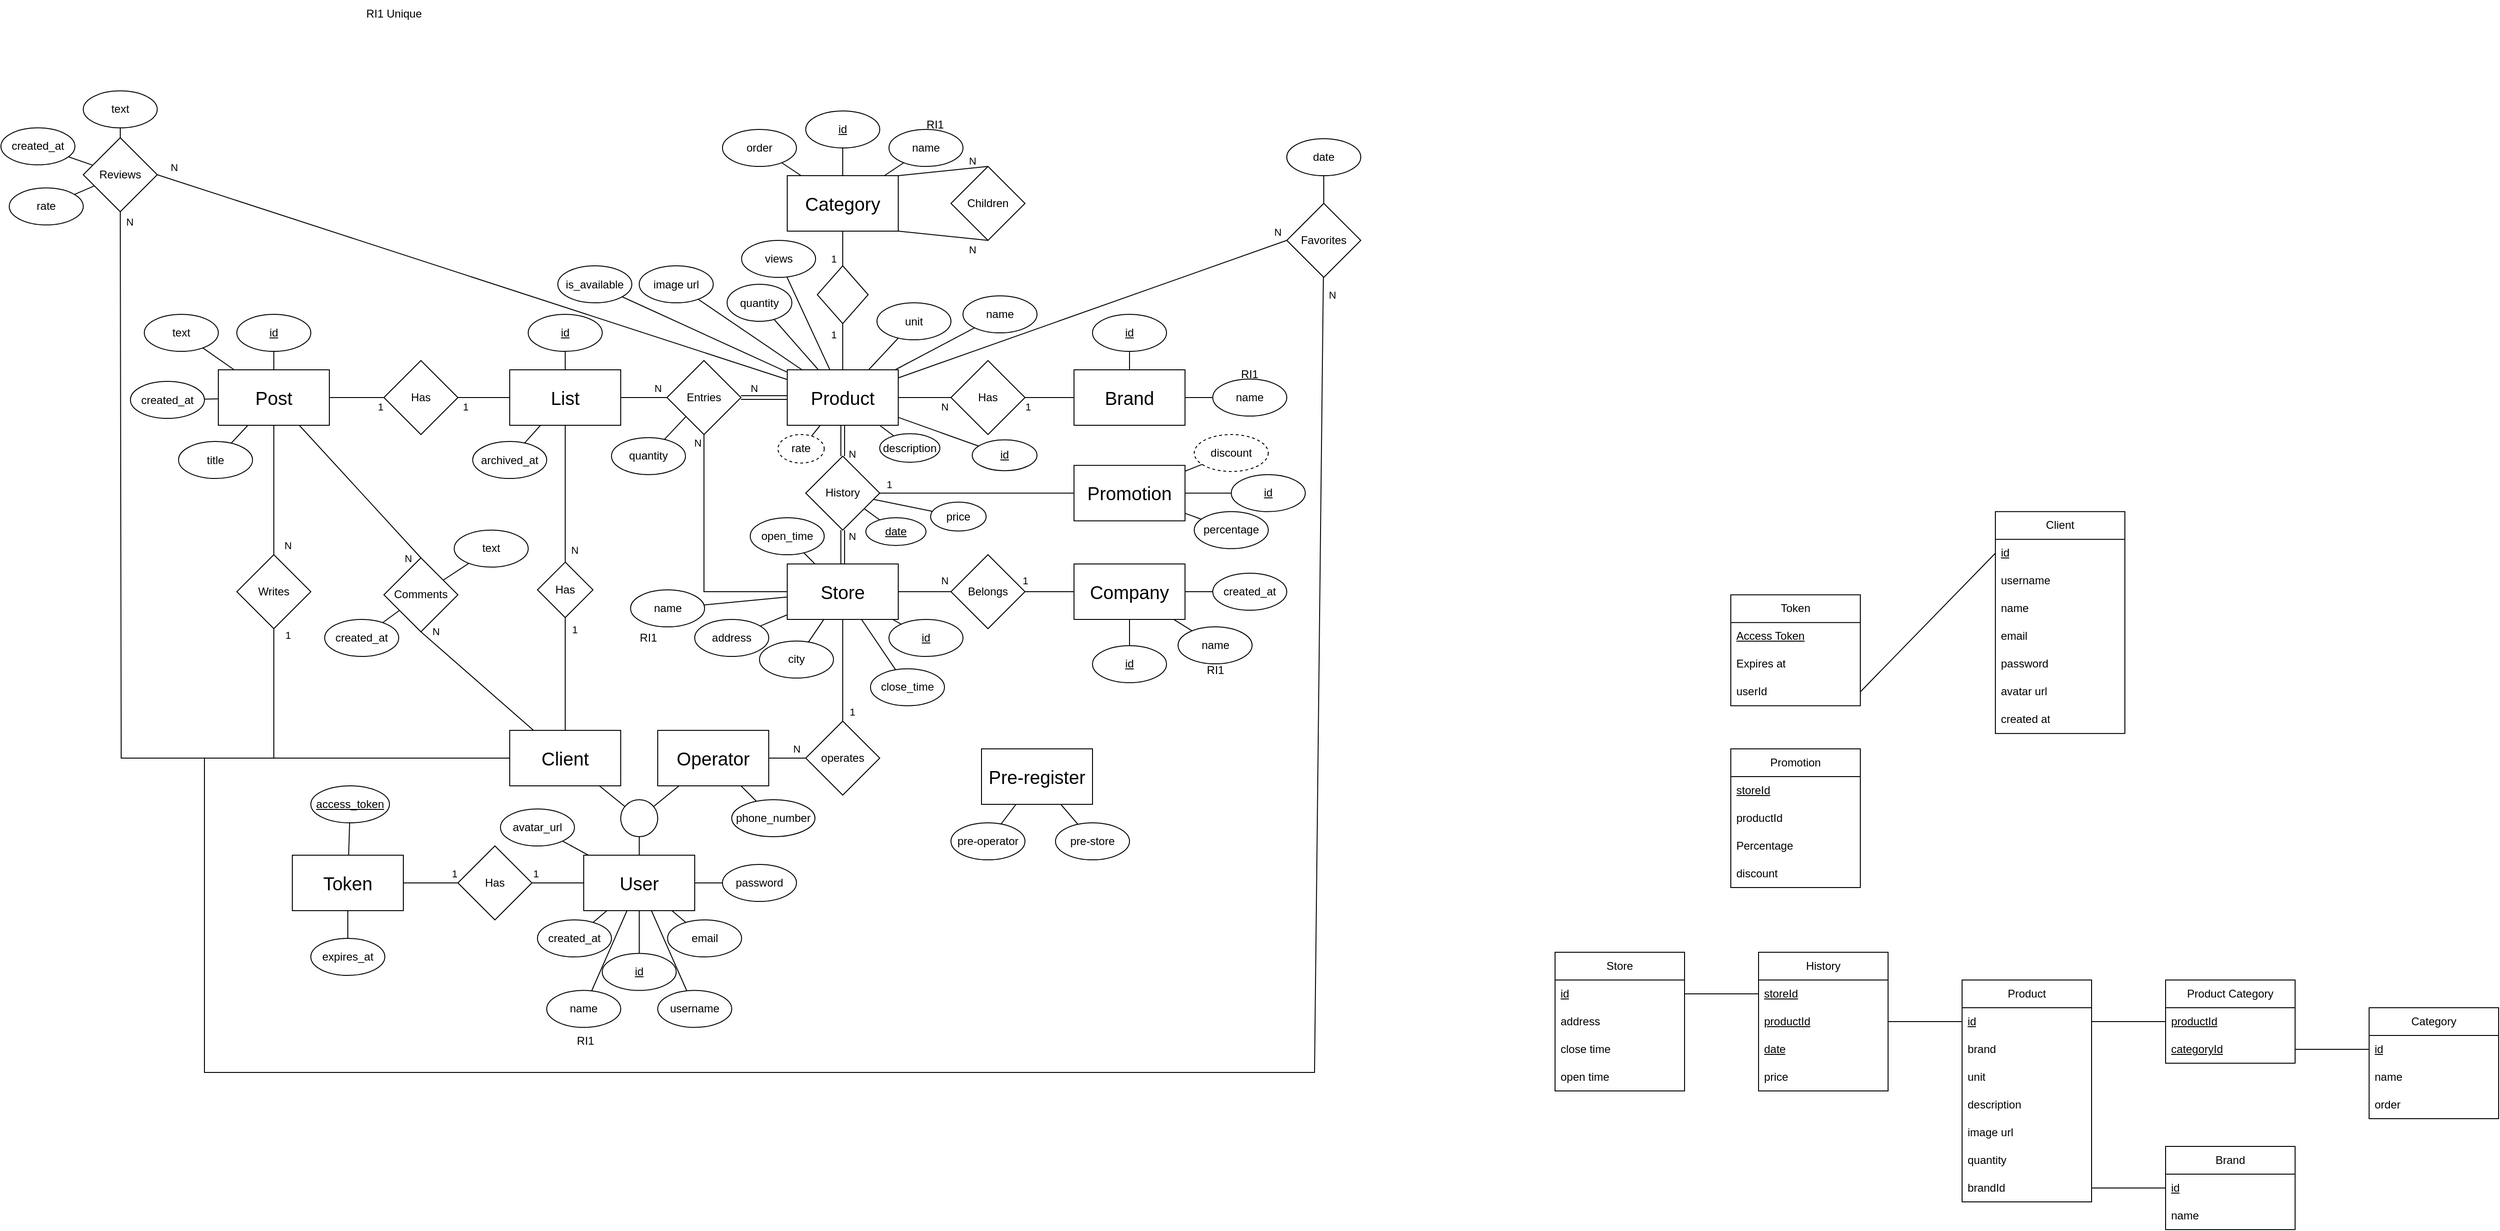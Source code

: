 <mxfile version="24.0.7" type="device">
  <diagram name="Página-1" id="526TE-2jP5vTqQstKqOC">
    <mxGraphModel dx="2736" dy="949" grid="1" gridSize="10" guides="1" tooltips="1" connect="1" arrows="1" fold="1" page="1" pageScale="1" pageWidth="827" pageHeight="1169" math="0" shadow="0">
      <root>
        <mxCell id="0" />
        <mxCell id="1" parent="0" />
        <mxCell id="-fhKCmuMDrOjXcrdq4xB-1" value="&lt;font style=&quot;font-size: 20px;&quot;&gt;Product&lt;/font&gt;" style="rounded=0;whiteSpace=wrap;html=1;" parent="1" vertex="1">
          <mxGeometry x="650" y="440" width="120" height="60" as="geometry" />
        </mxCell>
        <mxCell id="-fhKCmuMDrOjXcrdq4xB-2" value="&lt;u&gt;id&lt;/u&gt;" style="ellipse;whiteSpace=wrap;html=1;" parent="1" vertex="1">
          <mxGeometry x="850" y="515.78" width="70" height="33.37" as="geometry" />
        </mxCell>
        <mxCell id="-fhKCmuMDrOjXcrdq4xB-3" value="" style="endArrow=none;html=1;rounded=0;" parent="1" source="-fhKCmuMDrOjXcrdq4xB-1" target="-fhKCmuMDrOjXcrdq4xB-2" edge="1">
          <mxGeometry width="50" height="50" relative="1" as="geometry">
            <mxPoint x="747" y="490" as="sourcePoint" />
            <mxPoint x="797" y="440" as="targetPoint" />
          </mxGeometry>
        </mxCell>
        <mxCell id="-fhKCmuMDrOjXcrdq4xB-12" value="&lt;span style=&quot;font-size: 20px;&quot;&gt;Client&lt;/span&gt;" style="rounded=0;whiteSpace=wrap;html=1;" parent="1" vertex="1">
          <mxGeometry x="350" y="830" width="120" height="60" as="geometry" />
        </mxCell>
        <mxCell id="-fhKCmuMDrOjXcrdq4xB-13" value="&lt;u&gt;id&lt;/u&gt;" style="ellipse;whiteSpace=wrap;html=1;" parent="1" vertex="1">
          <mxGeometry x="450" y="1071.29" width="80" height="40" as="geometry" />
        </mxCell>
        <mxCell id="-fhKCmuMDrOjXcrdq4xB-14" value="" style="endArrow=none;html=1;rounded=0;" parent="1" source="-fhKCmuMDrOjXcrdq4xB-13" target="jjcyhBxNHtoWeeFB3hzC-1" edge="1">
          <mxGeometry width="50" height="50" relative="1" as="geometry">
            <mxPoint x="450" y="703.27" as="sourcePoint" />
            <mxPoint x="458.297" y="1143.27" as="targetPoint" />
          </mxGeometry>
        </mxCell>
        <mxCell id="-fhKCmuMDrOjXcrdq4xB-15" value="name" style="ellipse;whiteSpace=wrap;html=1;" parent="1" vertex="1">
          <mxGeometry x="390" y="1111.29" width="80" height="40" as="geometry" />
        </mxCell>
        <mxCell id="-fhKCmuMDrOjXcrdq4xB-16" value="" style="endArrow=none;html=1;rounded=0;" parent="1" source="-fhKCmuMDrOjXcrdq4xB-15" target="jjcyhBxNHtoWeeFB3hzC-1" edge="1">
          <mxGeometry width="50" height="50" relative="1" as="geometry">
            <mxPoint x="149" y="916.36" as="sourcePoint" />
            <mxPoint x="280" y="1203.633" as="targetPoint" />
          </mxGeometry>
        </mxCell>
        <mxCell id="-fhKCmuMDrOjXcrdq4xB-17" value="password" style="ellipse;whiteSpace=wrap;html=1;" parent="1" vertex="1">
          <mxGeometry x="580" y="975" width="80" height="40" as="geometry" />
        </mxCell>
        <mxCell id="-fhKCmuMDrOjXcrdq4xB-18" value="" style="endArrow=none;html=1;rounded=0;" parent="1" source="-fhKCmuMDrOjXcrdq4xB-17" target="jjcyhBxNHtoWeeFB3hzC-1" edge="1">
          <mxGeometry width="50" height="50" relative="1" as="geometry">
            <mxPoint x="418" y="911" as="sourcePoint" />
            <mxPoint x="355" y="1086" as="targetPoint" />
          </mxGeometry>
        </mxCell>
        <mxCell id="-fhKCmuMDrOjXcrdq4xB-19" value="email" style="ellipse;whiteSpace=wrap;html=1;" parent="1" vertex="1">
          <mxGeometry x="520.65" y="1035" width="80" height="40" as="geometry" />
        </mxCell>
        <mxCell id="-fhKCmuMDrOjXcrdq4xB-20" value="" style="endArrow=none;html=1;rounded=0;" parent="1" source="jjcyhBxNHtoWeeFB3hzC-1" target="-fhKCmuMDrOjXcrdq4xB-19" edge="1">
          <mxGeometry width="50" height="50" relative="1" as="geometry">
            <mxPoint x="500" y="1145.997" as="sourcePoint" />
            <mxPoint x="520.402" y="1136.723" as="targetPoint" />
          </mxGeometry>
        </mxCell>
        <mxCell id="-fhKCmuMDrOjXcrdq4xB-21" value="" style="endArrow=none;html=1;rounded=0;" parent="1" source="-fhKCmuMDrOjXcrdq4xB-23" target="jjcyhBxNHtoWeeFB3hzC-1" edge="1">
          <mxGeometry width="50" height="50" relative="1" as="geometry">
            <mxPoint x="483.67" y="835" as="sourcePoint" />
            <mxPoint x="407.003" y="1135" as="targetPoint" />
          </mxGeometry>
        </mxCell>
        <mxCell id="-fhKCmuMDrOjXcrdq4xB-23" value="avatar_url" style="ellipse;whiteSpace=wrap;html=1;" parent="1" vertex="1">
          <mxGeometry x="340" y="915" width="80" height="40" as="geometry" />
        </mxCell>
        <mxCell id="-fhKCmuMDrOjXcrdq4xB-24" value="&lt;span style=&quot;font-size: 20px;&quot;&gt;List&lt;/span&gt;" style="rounded=0;whiteSpace=wrap;html=1;" parent="1" vertex="1">
          <mxGeometry x="350" y="440" width="120" height="60" as="geometry" />
        </mxCell>
        <mxCell id="-fhKCmuMDrOjXcrdq4xB-25" value="History" style="rhombus;whiteSpace=wrap;html=1;shadow=0;strokeColor=default;gradientColor=none;fillColor=default;fillStyle=auto;" parent="1" vertex="1">
          <mxGeometry x="670" y="533.37" width="80" height="80" as="geometry" />
        </mxCell>
        <mxCell id="-fhKCmuMDrOjXcrdq4xB-26" value="" style="endArrow=none;html=1;rounded=0;exitX=0.5;exitY=1;exitDx=0;exitDy=0;entryX=0.5;entryY=0;entryDx=0;entryDy=0;shape=link;" parent="1" source="-fhKCmuMDrOjXcrdq4xB-1" target="-fhKCmuMDrOjXcrdq4xB-25" edge="1">
          <mxGeometry width="50" height="50" relative="1" as="geometry">
            <mxPoint x="660" y="673.37" as="sourcePoint" />
            <mxPoint x="740" y="763.37" as="targetPoint" />
          </mxGeometry>
        </mxCell>
        <mxCell id="-fhKCmuMDrOjXcrdq4xB-29" value="N" style="edgeLabel;html=1;align=center;verticalAlign=middle;resizable=0;points=[];" parent="-fhKCmuMDrOjXcrdq4xB-26" vertex="1" connectable="0">
          <mxGeometry x="-0.317" y="-3" relative="1" as="geometry">
            <mxPoint x="13" y="19" as="offset" />
          </mxGeometry>
        </mxCell>
        <mxCell id="-fhKCmuMDrOjXcrdq4xB-32" value="1" style="endArrow=none;html=1;rounded=0;entryX=0.5;entryY=1;entryDx=0;entryDy=0;" parent="1" source="-fhKCmuMDrOjXcrdq4xB-12" target="-fhKCmuMDrOjXcrdq4xB-75" edge="1">
          <mxGeometry x="0.786" y="-10" width="50" height="50" relative="1" as="geometry">
            <mxPoint x="410" y="830" as="sourcePoint" />
            <mxPoint x="410" y="718.02" as="targetPoint" />
            <mxPoint as="offset" />
          </mxGeometry>
        </mxCell>
        <mxCell id="-fhKCmuMDrOjXcrdq4xB-34" value="" style="endArrow=none;html=1;rounded=0;strokeColor=default;exitX=0.5;exitY=0;exitDx=0;exitDy=0;entryX=0.5;entryY=1;entryDx=0;entryDy=0;" parent="1" source="-fhKCmuMDrOjXcrdq4xB-75" target="-fhKCmuMDrOjXcrdq4xB-24" edge="1">
          <mxGeometry width="50" height="50" relative="1" as="geometry">
            <mxPoint x="410" y="638.02" as="sourcePoint" />
            <mxPoint x="483" y="566.36" as="targetPoint" />
          </mxGeometry>
        </mxCell>
        <mxCell id="-fhKCmuMDrOjXcrdq4xB-35" value="N" style="edgeLabel;html=1;align=center;verticalAlign=middle;resizable=0;points=[];" parent="-fhKCmuMDrOjXcrdq4xB-34" vertex="1" connectable="0">
          <mxGeometry x="-0.017" y="-1" relative="1" as="geometry">
            <mxPoint x="9" y="60" as="offset" />
          </mxGeometry>
        </mxCell>
        <mxCell id="-fhKCmuMDrOjXcrdq4xB-36" value="Entries" style="rhombus;whiteSpace=wrap;html=1;" parent="1" vertex="1">
          <mxGeometry x="520" y="430" width="80" height="80" as="geometry" />
        </mxCell>
        <mxCell id="-fhKCmuMDrOjXcrdq4xB-41" value="" style="endArrow=none;html=1;rounded=0;shape=link;" parent="1" source="-fhKCmuMDrOjXcrdq4xB-1" target="-fhKCmuMDrOjXcrdq4xB-36" edge="1">
          <mxGeometry width="50" height="50" relative="1" as="geometry">
            <mxPoint x="480" y="250" as="sourcePoint" />
            <mxPoint x="520" y="250" as="targetPoint" />
          </mxGeometry>
        </mxCell>
        <mxCell id="-fhKCmuMDrOjXcrdq4xB-42" value="N" style="edgeLabel;html=1;align=center;verticalAlign=middle;resizable=0;points=[];" parent="-fhKCmuMDrOjXcrdq4xB-41" vertex="1" connectable="0">
          <mxGeometry x="-0.317" y="-3" relative="1" as="geometry">
            <mxPoint x="-19" y="-7" as="offset" />
          </mxGeometry>
        </mxCell>
        <mxCell id="-fhKCmuMDrOjXcrdq4xB-43" value="" style="endArrow=none;html=1;rounded=0;exitX=1;exitY=0.5;exitDx=0;exitDy=0;" parent="1" source="-fhKCmuMDrOjXcrdq4xB-24" target="-fhKCmuMDrOjXcrdq4xB-36" edge="1">
          <mxGeometry width="50" height="50" relative="1" as="geometry">
            <mxPoint x="410" y="440" as="sourcePoint" />
            <mxPoint x="420" y="330" as="targetPoint" />
          </mxGeometry>
        </mxCell>
        <mxCell id="-fhKCmuMDrOjXcrdq4xB-44" value="N" style="edgeLabel;html=1;align=center;verticalAlign=middle;resizable=0;points=[];" parent="-fhKCmuMDrOjXcrdq4xB-43" vertex="1" connectable="0">
          <mxGeometry x="-0.317" y="-3" relative="1" as="geometry">
            <mxPoint x="23" y="-13" as="offset" />
          </mxGeometry>
        </mxCell>
        <mxCell id="-fhKCmuMDrOjXcrdq4xB-47" value="&lt;font style=&quot;font-size: 20px;&quot;&gt;Store&lt;/font&gt;" style="rounded=0;whiteSpace=wrap;html=1;" parent="1" vertex="1">
          <mxGeometry x="650" y="650" width="120" height="60" as="geometry" />
        </mxCell>
        <mxCell id="-fhKCmuMDrOjXcrdq4xB-48" value="" style="endArrow=none;html=1;rounded=0;shape=link;entryX=0.5;entryY=1;entryDx=0;entryDy=0;exitX=0.5;exitY=0;exitDx=0;exitDy=0;" parent="1" source="-fhKCmuMDrOjXcrdq4xB-47" target="-fhKCmuMDrOjXcrdq4xB-25" edge="1">
          <mxGeometry width="50" height="50" relative="1" as="geometry">
            <mxPoint x="820" y="673.37" as="sourcePoint" />
            <mxPoint x="790" y="723.37" as="targetPoint" />
          </mxGeometry>
        </mxCell>
        <mxCell id="-fhKCmuMDrOjXcrdq4xB-49" value="N" style="edgeLabel;html=1;align=center;verticalAlign=middle;resizable=0;points=[];" parent="-fhKCmuMDrOjXcrdq4xB-48" vertex="1" connectable="0">
          <mxGeometry x="-0.017" y="-1" relative="1" as="geometry">
            <mxPoint x="9" y="-12" as="offset" />
          </mxGeometry>
        </mxCell>
        <mxCell id="-fhKCmuMDrOjXcrdq4xB-50" value="" style="endArrow=none;html=1;rounded=0;" parent="1" source="YiIuWlqVmYQCmq5VNe0C-8" target="-fhKCmuMDrOjXcrdq4xB-47" edge="1">
          <mxGeometry width="50" height="50" relative="1" as="geometry">
            <mxPoint x="619.994" y="678.377" as="sourcePoint" />
            <mxPoint x="670" y="743.37" as="targetPoint" />
          </mxGeometry>
        </mxCell>
        <mxCell id="-fhKCmuMDrOjXcrdq4xB-60" value="&lt;u&gt;id&lt;/u&gt;" style="ellipse;whiteSpace=wrap;html=1;" parent="1" vertex="1">
          <mxGeometry x="370" y="380" width="80" height="40" as="geometry" />
        </mxCell>
        <mxCell id="-fhKCmuMDrOjXcrdq4xB-61" value="" style="endArrow=none;html=1;rounded=0;" parent="1" source="-fhKCmuMDrOjXcrdq4xB-60" target="-fhKCmuMDrOjXcrdq4xB-24" edge="1">
          <mxGeometry width="50" height="50" relative="1" as="geometry">
            <mxPoint x="209" y="533" as="sourcePoint" />
            <mxPoint x="181" y="510" as="targetPoint" />
          </mxGeometry>
        </mxCell>
        <mxCell id="-fhKCmuMDrOjXcrdq4xB-75" value="Has" style="rhombus;whiteSpace=wrap;html=1;" parent="1" vertex="1">
          <mxGeometry x="380" y="648.02" width="60" height="60" as="geometry" />
        </mxCell>
        <mxCell id="-fhKCmuMDrOjXcrdq4xB-77" value="&lt;u&gt;date&lt;/u&gt;" style="ellipse;whiteSpace=wrap;html=1;" parent="1" vertex="1">
          <mxGeometry x="735" y="600" width="65" height="30" as="geometry" />
        </mxCell>
        <mxCell id="-fhKCmuMDrOjXcrdq4xB-78" value="" style="endArrow=none;html=1;rounded=0;" parent="1" source="-fhKCmuMDrOjXcrdq4xB-77" target="-fhKCmuMDrOjXcrdq4xB-25" edge="1">
          <mxGeometry width="50" height="50" relative="1" as="geometry">
            <mxPoint x="720" y="543.37" as="sourcePoint" />
            <mxPoint x="727" y="583.37" as="targetPoint" />
          </mxGeometry>
        </mxCell>
        <mxCell id="-fhKCmuMDrOjXcrdq4xB-79" value="" style="endArrow=none;html=1;rounded=0;" parent="1" source="-fhKCmuMDrOjXcrdq4xB-80" target="-fhKCmuMDrOjXcrdq4xB-25" edge="1">
          <mxGeometry width="50" height="50" relative="1" as="geometry">
            <mxPoint x="550" y="877.37" as="sourcePoint" />
            <mxPoint x="744" y="743.37" as="targetPoint" />
          </mxGeometry>
        </mxCell>
        <mxCell id="-fhKCmuMDrOjXcrdq4xB-80" value="price" style="ellipse;whiteSpace=wrap;html=1;" parent="1" vertex="1">
          <mxGeometry x="805" y="583.11" width="60" height="31.26" as="geometry" />
        </mxCell>
        <mxCell id="pdK5dS0LOdlDphh9CW6W-1" value="" style="endArrow=none;html=1;rounded=0;" parent="1" source="-fhKCmuMDrOjXcrdq4xB-47" target="pdK5dS0LOdlDphh9CW6W-2" edge="1">
          <mxGeometry width="50" height="50" relative="1" as="geometry">
            <mxPoint x="890" y="613.37" as="sourcePoint" />
            <mxPoint x="1020" y="683.37" as="targetPoint" />
          </mxGeometry>
        </mxCell>
        <mxCell id="pdK5dS0LOdlDphh9CW6W-2" value="open_time" style="ellipse;whiteSpace=wrap;html=1;" parent="1" vertex="1">
          <mxGeometry x="610" y="600" width="80" height="40" as="geometry" />
        </mxCell>
        <mxCell id="pdK5dS0LOdlDphh9CW6W-3" value="" style="endArrow=none;html=1;rounded=0;" parent="1" source="-fhKCmuMDrOjXcrdq4xB-47" target="pdK5dS0LOdlDphh9CW6W-4" edge="1">
          <mxGeometry width="50" height="50" relative="1" as="geometry">
            <mxPoint x="950" y="658.37" as="sourcePoint" />
            <mxPoint x="979" y="693.37" as="targetPoint" />
          </mxGeometry>
        </mxCell>
        <mxCell id="pdK5dS0LOdlDphh9CW6W-4" value="close_&lt;span style=&quot;background-color: initial;&quot;&gt;time&lt;/span&gt;" style="ellipse;whiteSpace=wrap;html=1;" parent="1" vertex="1">
          <mxGeometry x="740" y="763.37" width="80" height="40" as="geometry" />
        </mxCell>
        <mxCell id="pdK5dS0LOdlDphh9CW6W-5" value="&lt;span&gt;username&lt;/span&gt;" style="ellipse;whiteSpace=wrap;html=1;fontStyle=0" parent="1" vertex="1">
          <mxGeometry x="510" y="1111.29" width="80" height="40" as="geometry" />
        </mxCell>
        <mxCell id="pdK5dS0LOdlDphh9CW6W-6" value="" style="endArrow=none;html=1;rounded=0;" parent="1" source="pdK5dS0LOdlDphh9CW6W-5" target="jjcyhBxNHtoWeeFB3hzC-1" edge="1">
          <mxGeometry width="50" height="50" relative="1" as="geometry">
            <mxPoint x="463" y="732.36" as="sourcePoint" />
            <mxPoint x="270" y="1106" as="targetPoint" />
          </mxGeometry>
        </mxCell>
        <mxCell id="pdK5dS0LOdlDphh9CW6W-9" value="description" style="ellipse;whiteSpace=wrap;html=1;" parent="1" vertex="1">
          <mxGeometry x="750" y="509.15" width="65" height="30.85" as="geometry" />
        </mxCell>
        <mxCell id="pdK5dS0LOdlDphh9CW6W-10" value="" style="endArrow=none;html=1;rounded=0;" parent="1" source="pdK5dS0LOdlDphh9CW6W-9" target="-fhKCmuMDrOjXcrdq4xB-1" edge="1">
          <mxGeometry width="50" height="50" relative="1" as="geometry">
            <mxPoint x="787" y="450" as="sourcePoint" />
            <mxPoint x="787" y="410" as="targetPoint" />
          </mxGeometry>
        </mxCell>
        <mxCell id="pdK5dS0LOdlDphh9CW6W-15" value="unit" style="ellipse;whiteSpace=wrap;html=1;" parent="1" vertex="1">
          <mxGeometry x="747" y="367.5" width="80" height="40" as="geometry" />
        </mxCell>
        <mxCell id="pdK5dS0LOdlDphh9CW6W-16" value="" style="endArrow=none;html=1;rounded=0;" parent="1" source="-fhKCmuMDrOjXcrdq4xB-1" target="pdK5dS0LOdlDphh9CW6W-15" edge="1">
          <mxGeometry width="50" height="50" relative="1" as="geometry">
            <mxPoint x="787" y="450" as="sourcePoint" />
            <mxPoint x="787" y="410" as="targetPoint" />
          </mxGeometry>
        </mxCell>
        <mxCell id="pdK5dS0LOdlDphh9CW6W-17" value="image url" style="ellipse;whiteSpace=wrap;html=1;" parent="1" vertex="1">
          <mxGeometry x="490" y="327.5" width="80" height="40" as="geometry" />
        </mxCell>
        <mxCell id="pdK5dS0LOdlDphh9CW6W-18" value="" style="endArrow=none;html=1;rounded=0;" parent="1" source="-fhKCmuMDrOjXcrdq4xB-1" target="pdK5dS0LOdlDphh9CW6W-17" edge="1">
          <mxGeometry width="50" height="50" relative="1" as="geometry">
            <mxPoint x="757" y="450" as="sourcePoint" />
            <mxPoint x="725" y="418" as="targetPoint" />
          </mxGeometry>
        </mxCell>
        <mxCell id="pdK5dS0LOdlDphh9CW6W-19" value="Has" style="rhombus;whiteSpace=wrap;html=1;" parent="1" vertex="1">
          <mxGeometry x="294" y="955" width="80" height="80" as="geometry" />
        </mxCell>
        <mxCell id="pdK5dS0LOdlDphh9CW6W-20" value="" style="endArrow=none;html=1;rounded=0;" parent="1" source="pdK5dS0LOdlDphh9CW6W-19" target="jjcyhBxNHtoWeeFB3hzC-1" edge="1">
          <mxGeometry width="50" height="50" relative="1" as="geometry">
            <mxPoint x="684" y="765" as="sourcePoint" />
            <mxPoint x="420" y="995" as="targetPoint" />
          </mxGeometry>
        </mxCell>
        <mxCell id="pdK5dS0LOdlDphh9CW6W-21" value="1" style="edgeLabel;html=1;align=center;verticalAlign=middle;resizable=0;points=[];" parent="pdK5dS0LOdlDphh9CW6W-20" vertex="1" connectable="0">
          <mxGeometry x="-0.317" y="-3" relative="1" as="geometry">
            <mxPoint x="-15" y="-13" as="offset" />
          </mxGeometry>
        </mxCell>
        <mxCell id="pdK5dS0LOdlDphh9CW6W-22" value="" style="endArrow=none;html=1;rounded=0;" parent="1" source="pdK5dS0LOdlDphh9CW6W-24" target="pdK5dS0LOdlDphh9CW6W-19" edge="1">
          <mxGeometry width="50" height="50" relative="1" as="geometry">
            <mxPoint x="294" y="255" as="sourcePoint" />
            <mxPoint x="304" y="405" as="targetPoint" />
          </mxGeometry>
        </mxCell>
        <mxCell id="pdK5dS0LOdlDphh9CW6W-23" value="1" style="edgeLabel;html=1;align=center;verticalAlign=middle;resizable=0;points=[];" parent="pdK5dS0LOdlDphh9CW6W-22" vertex="1" connectable="0">
          <mxGeometry x="-0.317" y="-3" relative="1" as="geometry">
            <mxPoint x="35" y="-13" as="offset" />
          </mxGeometry>
        </mxCell>
        <mxCell id="pdK5dS0LOdlDphh9CW6W-24" value="&lt;span style=&quot;font-size: 20px;&quot;&gt;Token&lt;/span&gt;" style="rounded=0;whiteSpace=wrap;html=1;" parent="1" vertex="1">
          <mxGeometry x="115" y="965" width="120" height="60" as="geometry" />
        </mxCell>
        <mxCell id="pdK5dS0LOdlDphh9CW6W-28" value="expires_at" style="ellipse;whiteSpace=wrap;html=1;" parent="1" vertex="1">
          <mxGeometry x="135" y="1055" width="80" height="40" as="geometry" />
        </mxCell>
        <mxCell id="pdK5dS0LOdlDphh9CW6W-29" value="" style="endArrow=none;html=1;rounded=0;" parent="1" source="pdK5dS0LOdlDphh9CW6W-24" target="pdK5dS0LOdlDphh9CW6W-28" edge="1">
          <mxGeometry width="50" height="50" relative="1" as="geometry">
            <mxPoint x="244" y="255" as="sourcePoint" />
            <mxPoint x="210" y="255" as="targetPoint" />
          </mxGeometry>
        </mxCell>
        <mxCell id="pdK5dS0LOdlDphh9CW6W-32" value="&lt;u&gt;access_token&lt;/u&gt;" style="ellipse;whiteSpace=wrap;html=1;" parent="1" vertex="1">
          <mxGeometry x="135" y="890" width="85" height="40" as="geometry" />
        </mxCell>
        <mxCell id="pdK5dS0LOdlDphh9CW6W-33" value="" style="endArrow=none;html=1;rounded=0;" parent="1" source="pdK5dS0LOdlDphh9CW6W-32" target="pdK5dS0LOdlDphh9CW6W-24" edge="1">
          <mxGeometry width="50" height="50" relative="1" as="geometry">
            <mxPoint x="175" y="935" as="sourcePoint" />
            <mxPoint x="304" y="195" as="targetPoint" />
          </mxGeometry>
        </mxCell>
        <mxCell id="pdK5dS0LOdlDphh9CW6W-34" value="created_at" style="ellipse;whiteSpace=wrap;html=1;" parent="1" vertex="1">
          <mxGeometry x="380" y="1035" width="80" height="40" as="geometry" />
        </mxCell>
        <mxCell id="pdK5dS0LOdlDphh9CW6W-35" value="" style="endArrow=none;html=1;rounded=0;" parent="1" source="pdK5dS0LOdlDphh9CW6W-34" target="jjcyhBxNHtoWeeFB3hzC-1" edge="1">
          <mxGeometry width="50" height="50" relative="1" as="geometry">
            <mxPoint x="420" y="605" as="sourcePoint" />
            <mxPoint x="450" y="1075" as="targetPoint" />
          </mxGeometry>
        </mxCell>
        <mxCell id="pdK5dS0LOdlDphh9CW6W-48" value="&lt;font style=&quot;font-size: 20px;&quot;&gt;Promotion&lt;/font&gt;" style="rounded=0;whiteSpace=wrap;html=1;" parent="1" vertex="1">
          <mxGeometry x="960" y="543.37" width="120" height="60" as="geometry" />
        </mxCell>
        <mxCell id="pdK5dS0LOdlDphh9CW6W-49" value="" style="endArrow=none;html=1;rounded=0;entryX=0;entryY=0.5;entryDx=0;entryDy=0;exitX=1;exitY=0.5;exitDx=0;exitDy=0;" parent="1" source="-fhKCmuMDrOjXcrdq4xB-25" target="pdK5dS0LOdlDphh9CW6W-48" edge="1">
          <mxGeometry width="50" height="50" relative="1" as="geometry">
            <mxPoint x="757" y="576.63" as="sourcePoint" />
            <mxPoint x="687" y="586.63" as="targetPoint" />
          </mxGeometry>
        </mxCell>
        <mxCell id="pdK5dS0LOdlDphh9CW6W-50" value="1" style="edgeLabel;html=1;align=center;verticalAlign=middle;resizable=0;points=[];" parent="pdK5dS0LOdlDphh9CW6W-49" vertex="1" connectable="0">
          <mxGeometry x="0.242" y="-2" relative="1" as="geometry">
            <mxPoint x="-121" y="-12" as="offset" />
          </mxGeometry>
        </mxCell>
        <mxCell id="pdK5dS0LOdlDphh9CW6W-55" value="&lt;u&gt;id&lt;/u&gt;" style="ellipse;whiteSpace=wrap;html=1;" parent="1" vertex="1">
          <mxGeometry x="760" y="710" width="80" height="40" as="geometry" />
        </mxCell>
        <mxCell id="pdK5dS0LOdlDphh9CW6W-57" value="" style="endArrow=none;html=1;rounded=0;" parent="1" source="-fhKCmuMDrOjXcrdq4xB-47" target="pdK5dS0LOdlDphh9CW6W-55" edge="1">
          <mxGeometry width="50" height="50" relative="1" as="geometry">
            <mxPoint x="780" y="690" as="sourcePoint" />
            <mxPoint x="820" y="690" as="targetPoint" />
          </mxGeometry>
        </mxCell>
        <mxCell id="pdK5dS0LOdlDphh9CW6W-58" value="percentage" style="ellipse;whiteSpace=wrap;html=1;" parent="1" vertex="1">
          <mxGeometry x="1090" y="593.37" width="80" height="40" as="geometry" />
        </mxCell>
        <mxCell id="pdK5dS0LOdlDphh9CW6W-59" value="" style="endArrow=none;html=1;rounded=0;" parent="1" source="pdK5dS0LOdlDphh9CW6W-48" target="pdK5dS0LOdlDphh9CW6W-58" edge="1">
          <mxGeometry width="50" height="50" relative="1" as="geometry">
            <mxPoint x="1030" y="556.63" as="sourcePoint" />
            <mxPoint x="1030" y="516.63" as="targetPoint" />
          </mxGeometry>
        </mxCell>
        <mxCell id="5_vpQat-3BluKUmq6hPM-4" value="" style="rhombus;whiteSpace=wrap;html=1;" parent="1" vertex="1">
          <mxGeometry x="682.5" y="327.5" width="55" height="62.5" as="geometry" />
        </mxCell>
        <mxCell id="5_vpQat-3BluKUmq6hPM-5" value="" style="endArrow=none;html=1;rounded=0;entryX=0.5;entryY=1;entryDx=0;entryDy=0;exitX=0.5;exitY=0;exitDx=0;exitDy=0;" parent="1" source="-fhKCmuMDrOjXcrdq4xB-1" target="5_vpQat-3BluKUmq6hPM-4" edge="1">
          <mxGeometry width="50" height="50" relative="1" as="geometry">
            <mxPoint x="600" y="540" as="sourcePoint" />
            <mxPoint x="650" y="490" as="targetPoint" />
          </mxGeometry>
        </mxCell>
        <mxCell id="5_vpQat-3BluKUmq6hPM-7" value="1" style="edgeLabel;html=1;align=center;verticalAlign=middle;resizable=0;points=[];" parent="5_vpQat-3BluKUmq6hPM-5" vertex="1" connectable="0">
          <mxGeometry x="-0.057" y="-2" relative="1" as="geometry">
            <mxPoint x="-12" y="-15" as="offset" />
          </mxGeometry>
        </mxCell>
        <mxCell id="5_vpQat-3BluKUmq6hPM-8" value="&lt;span style=&quot;font-size: 20px;&quot;&gt;Category&lt;/span&gt;" style="rounded=0;whiteSpace=wrap;html=1;" parent="1" vertex="1">
          <mxGeometry x="650" y="230" width="120" height="60" as="geometry" />
        </mxCell>
        <mxCell id="5_vpQat-3BluKUmq6hPM-9" value="" style="endArrow=none;html=1;rounded=0;entryX=0.5;entryY=1;entryDx=0;entryDy=0;exitX=0.5;exitY=0;exitDx=0;exitDy=0;" parent="1" source="5_vpQat-3BluKUmq6hPM-4" target="5_vpQat-3BluKUmq6hPM-8" edge="1">
          <mxGeometry width="50" height="50" relative="1" as="geometry">
            <mxPoint x="720" y="450" as="sourcePoint" />
            <mxPoint x="720" y="370" as="targetPoint" />
          </mxGeometry>
        </mxCell>
        <mxCell id="5_vpQat-3BluKUmq6hPM-10" value="1" style="edgeLabel;html=1;align=center;verticalAlign=middle;resizable=0;points=[];" parent="5_vpQat-3BluKUmq6hPM-9" vertex="1" connectable="0">
          <mxGeometry x="-0.057" y="-2" relative="1" as="geometry">
            <mxPoint x="-12" y="10" as="offset" />
          </mxGeometry>
        </mxCell>
        <mxCell id="5_vpQat-3BluKUmq6hPM-11" value="&lt;span&gt;name&lt;/span&gt;" style="ellipse;whiteSpace=wrap;html=1;fontStyle=0" parent="1" vertex="1">
          <mxGeometry x="760" y="180" width="80" height="40" as="geometry" />
        </mxCell>
        <mxCell id="5_vpQat-3BluKUmq6hPM-12" value="" style="endArrow=none;html=1;rounded=0;" parent="1" source="5_vpQat-3BluKUmq6hPM-8" target="5_vpQat-3BluKUmq6hPM-11" edge="1">
          <mxGeometry width="50" height="50" relative="1" as="geometry">
            <mxPoint x="749" y="450" as="sourcePoint" />
            <mxPoint x="782" y="415" as="targetPoint" />
          </mxGeometry>
        </mxCell>
        <mxCell id="5_vpQat-3BluKUmq6hPM-15" value="discount" style="ellipse;whiteSpace=wrap;html=1;dashed=1;labelBackgroundColor=none;" parent="1" vertex="1">
          <mxGeometry x="1090" y="510" width="80" height="40" as="geometry" />
        </mxCell>
        <mxCell id="5_vpQat-3BluKUmq6hPM-16" value="" style="endArrow=none;html=1;rounded=0;" parent="1" source="pdK5dS0LOdlDphh9CW6W-48" target="5_vpQat-3BluKUmq6hPM-15" edge="1">
          <mxGeometry width="50" height="50" relative="1" as="geometry">
            <mxPoint x="1060" y="556.63" as="sourcePoint" />
            <mxPoint x="1089" y="533.63" as="targetPoint" />
          </mxGeometry>
        </mxCell>
        <mxCell id="5_vpQat-3BluKUmq6hPM-17" value="&lt;u&gt;id&lt;/u&gt;" style="ellipse;whiteSpace=wrap;html=1;" parent="1" vertex="1">
          <mxGeometry x="670" y="160" width="80" height="40" as="geometry" />
        </mxCell>
        <mxCell id="5_vpQat-3BluKUmq6hPM-18" value="order" style="ellipse;whiteSpace=wrap;html=1;" parent="1" vertex="1">
          <mxGeometry x="580" y="180" width="80" height="40" as="geometry" />
        </mxCell>
        <mxCell id="5_vpQat-3BluKUmq6hPM-19" value="Children" style="rhombus;whiteSpace=wrap;html=1;" parent="1" vertex="1">
          <mxGeometry x="827" y="220" width="80" height="80" as="geometry" />
        </mxCell>
        <mxCell id="5_vpQat-3BluKUmq6hPM-22" value="" style="endArrow=none;html=1;rounded=0;entryX=0.5;entryY=1;entryDx=0;entryDy=0;exitX=1;exitY=1;exitDx=0;exitDy=0;" parent="1" source="5_vpQat-3BluKUmq6hPM-8" target="5_vpQat-3BluKUmq6hPM-19" edge="1">
          <mxGeometry width="50" height="50" relative="1" as="geometry">
            <mxPoint x="780" y="480" as="sourcePoint" />
            <mxPoint x="837" y="480" as="targetPoint" />
          </mxGeometry>
        </mxCell>
        <mxCell id="5_vpQat-3BluKUmq6hPM-23" value="N" style="edgeLabel;html=1;align=center;verticalAlign=middle;resizable=0;points=[];" parent="5_vpQat-3BluKUmq6hPM-22" vertex="1" connectable="0">
          <mxGeometry x="0.242" y="-2" relative="1" as="geometry">
            <mxPoint x="20" y="12" as="offset" />
          </mxGeometry>
        </mxCell>
        <mxCell id="5_vpQat-3BluKUmq6hPM-26" value="" style="endArrow=none;html=1;rounded=0;" parent="1" source="5_vpQat-3BluKUmq6hPM-8" target="5_vpQat-3BluKUmq6hPM-17" edge="1">
          <mxGeometry width="50" height="50" relative="1" as="geometry">
            <mxPoint x="660" y="270" as="sourcePoint" />
            <mxPoint x="630" y="270" as="targetPoint" />
          </mxGeometry>
        </mxCell>
        <mxCell id="5_vpQat-3BluKUmq6hPM-27" value="" style="endArrow=none;html=1;rounded=0;" parent="1" source="5_vpQat-3BluKUmq6hPM-8" target="5_vpQat-3BluKUmq6hPM-18" edge="1">
          <mxGeometry width="50" height="50" relative="1" as="geometry">
            <mxPoint x="1010" y="290" as="sourcePoint" />
            <mxPoint x="993" y="216" as="targetPoint" />
          </mxGeometry>
        </mxCell>
        <mxCell id="5_vpQat-3BluKUmq6hPM-28" value="" style="endArrow=none;html=1;rounded=0;entryX=0.5;entryY=0;entryDx=0;entryDy=0;exitX=1;exitY=0;exitDx=0;exitDy=0;" parent="1" source="5_vpQat-3BluKUmq6hPM-8" target="5_vpQat-3BluKUmq6hPM-19" edge="1">
          <mxGeometry width="50" height="50" relative="1" as="geometry">
            <mxPoint x="780" y="300" as="sourcePoint" />
            <mxPoint x="837" y="270" as="targetPoint" />
          </mxGeometry>
        </mxCell>
        <mxCell id="5_vpQat-3BluKUmq6hPM-29" value="N" style="edgeLabel;html=1;align=center;verticalAlign=middle;resizable=0;points=[];" parent="5_vpQat-3BluKUmq6hPM-28" vertex="1" connectable="0">
          <mxGeometry x="0.242" y="-2" relative="1" as="geometry">
            <mxPoint x="19" y="-12" as="offset" />
          </mxGeometry>
        </mxCell>
        <mxCell id="5_vpQat-3BluKUmq6hPM-30" value="Token" style="swimlane;fontStyle=0;childLayout=stackLayout;horizontal=1;startSize=30;horizontalStack=0;resizeParent=1;resizeParentMax=0;resizeLast=0;collapsible=1;marginBottom=0;whiteSpace=wrap;html=1;" parent="1" vertex="1">
          <mxGeometry x="1670" y="683.37" width="140" height="120" as="geometry" />
        </mxCell>
        <mxCell id="5_vpQat-3BluKUmq6hPM-31" value="&lt;u&gt;Access Token&lt;/u&gt;" style="text;strokeColor=none;fillColor=none;align=left;verticalAlign=middle;spacingLeft=4;spacingRight=4;overflow=hidden;points=[[0,0.5],[1,0.5]];portConstraint=eastwest;rotatable=0;whiteSpace=wrap;html=1;" parent="5_vpQat-3BluKUmq6hPM-30" vertex="1">
          <mxGeometry y="30" width="140" height="30" as="geometry" />
        </mxCell>
        <mxCell id="5_vpQat-3BluKUmq6hPM-32" value="Expires at" style="text;strokeColor=none;fillColor=none;align=left;verticalAlign=middle;spacingLeft=4;spacingRight=4;overflow=hidden;points=[[0,0.5],[1,0.5]];portConstraint=eastwest;rotatable=0;whiteSpace=wrap;html=1;" parent="5_vpQat-3BluKUmq6hPM-30" vertex="1">
          <mxGeometry y="60" width="140" height="30" as="geometry" />
        </mxCell>
        <mxCell id="5_vpQat-3BluKUmq6hPM-53" value="userId" style="text;strokeColor=none;fillColor=none;align=left;verticalAlign=middle;spacingLeft=4;spacingRight=4;overflow=hidden;points=[[0,0.5],[1,0.5]];portConstraint=eastwest;rotatable=0;whiteSpace=wrap;html=1;" parent="5_vpQat-3BluKUmq6hPM-30" vertex="1">
          <mxGeometry y="90" width="140" height="30" as="geometry" />
        </mxCell>
        <mxCell id="5_vpQat-3BluKUmq6hPM-34" value="Client" style="swimlane;fontStyle=0;childLayout=stackLayout;horizontal=1;startSize=30;horizontalStack=0;resizeParent=1;resizeParentMax=0;resizeLast=0;collapsible=1;marginBottom=0;whiteSpace=wrap;html=1;" parent="1" vertex="1">
          <mxGeometry x="1956" y="593.37" width="140" height="240" as="geometry" />
        </mxCell>
        <mxCell id="5_vpQat-3BluKUmq6hPM-35" value="&lt;u&gt;id&lt;/u&gt;" style="text;strokeColor=none;fillColor=none;align=left;verticalAlign=middle;spacingLeft=4;spacingRight=4;overflow=hidden;points=[[0,0.5],[1,0.5]];portConstraint=eastwest;rotatable=0;whiteSpace=wrap;html=1;" parent="5_vpQat-3BluKUmq6hPM-34" vertex="1">
          <mxGeometry y="30" width="140" height="30" as="geometry" />
        </mxCell>
        <mxCell id="5_vpQat-3BluKUmq6hPM-36" value="username" style="text;strokeColor=none;fillColor=none;align=left;verticalAlign=middle;spacingLeft=4;spacingRight=4;overflow=hidden;points=[[0,0.5],[1,0.5]];portConstraint=eastwest;rotatable=0;whiteSpace=wrap;html=1;" parent="5_vpQat-3BluKUmq6hPM-34" vertex="1">
          <mxGeometry y="60" width="140" height="30" as="geometry" />
        </mxCell>
        <mxCell id="5_vpQat-3BluKUmq6hPM-41" value="name" style="text;strokeColor=none;fillColor=none;align=left;verticalAlign=middle;spacingLeft=4;spacingRight=4;overflow=hidden;points=[[0,0.5],[1,0.5]];portConstraint=eastwest;rotatable=0;whiteSpace=wrap;html=1;" parent="5_vpQat-3BluKUmq6hPM-34" vertex="1">
          <mxGeometry y="90" width="140" height="30" as="geometry" />
        </mxCell>
        <mxCell id="5_vpQat-3BluKUmq6hPM-42" value="email" style="text;strokeColor=none;fillColor=none;align=left;verticalAlign=middle;spacingLeft=4;spacingRight=4;overflow=hidden;points=[[0,0.5],[1,0.5]];portConstraint=eastwest;rotatable=0;whiteSpace=wrap;html=1;" parent="5_vpQat-3BluKUmq6hPM-34" vertex="1">
          <mxGeometry y="120" width="140" height="30" as="geometry" />
        </mxCell>
        <mxCell id="5_vpQat-3BluKUmq6hPM-43" value="password" style="text;strokeColor=none;fillColor=none;align=left;verticalAlign=middle;spacingLeft=4;spacingRight=4;overflow=hidden;points=[[0,0.5],[1,0.5]];portConstraint=eastwest;rotatable=0;whiteSpace=wrap;html=1;" parent="5_vpQat-3BluKUmq6hPM-34" vertex="1">
          <mxGeometry y="150" width="140" height="30" as="geometry" />
        </mxCell>
        <mxCell id="5_vpQat-3BluKUmq6hPM-44" value="avatar url" style="text;strokeColor=none;fillColor=none;align=left;verticalAlign=middle;spacingLeft=4;spacingRight=4;overflow=hidden;points=[[0,0.5],[1,0.5]];portConstraint=eastwest;rotatable=0;whiteSpace=wrap;html=1;" parent="5_vpQat-3BluKUmq6hPM-34" vertex="1">
          <mxGeometry y="180" width="140" height="30" as="geometry" />
        </mxCell>
        <mxCell id="5_vpQat-3BluKUmq6hPM-45" value="created at" style="text;strokeColor=none;fillColor=none;align=left;verticalAlign=middle;spacingLeft=4;spacingRight=4;overflow=hidden;points=[[0,0.5],[1,0.5]];portConstraint=eastwest;rotatable=0;whiteSpace=wrap;html=1;" parent="5_vpQat-3BluKUmq6hPM-34" vertex="1">
          <mxGeometry y="210" width="140" height="30" as="geometry" />
        </mxCell>
        <mxCell id="5_vpQat-3BluKUmq6hPM-54" value="" style="endArrow=none;html=1;rounded=0;exitX=1;exitY=0.5;exitDx=0;exitDy=0;entryX=0;entryY=0.5;entryDx=0;entryDy=0;" parent="1" source="5_vpQat-3BluKUmq6hPM-53" target="5_vpQat-3BluKUmq6hPM-35" edge="1">
          <mxGeometry width="50" height="50" relative="1" as="geometry">
            <mxPoint x="1846" y="793.37" as="sourcePoint" />
            <mxPoint x="1896" y="743.37" as="targetPoint" />
          </mxGeometry>
        </mxCell>
        <mxCell id="5_vpQat-3BluKUmq6hPM-55" value="Product" style="swimlane;fontStyle=0;childLayout=stackLayout;horizontal=1;startSize=30;horizontalStack=0;resizeParent=1;resizeParentMax=0;resizeLast=0;collapsible=1;marginBottom=0;whiteSpace=wrap;html=1;" parent="1" vertex="1">
          <mxGeometry x="1920" y="1100" width="140" height="240" as="geometry" />
        </mxCell>
        <mxCell id="5_vpQat-3BluKUmq6hPM-56" value="&lt;u&gt;id&lt;/u&gt;" style="text;strokeColor=none;fillColor=none;align=left;verticalAlign=middle;spacingLeft=4;spacingRight=4;overflow=hidden;points=[[0,0.5],[1,0.5]];portConstraint=eastwest;rotatable=0;whiteSpace=wrap;html=1;" parent="5_vpQat-3BluKUmq6hPM-55" vertex="1">
          <mxGeometry y="30" width="140" height="30" as="geometry" />
        </mxCell>
        <mxCell id="5_vpQat-3BluKUmq6hPM-57" value="brand" style="text;strokeColor=none;fillColor=none;align=left;verticalAlign=middle;spacingLeft=4;spacingRight=4;overflow=hidden;points=[[0,0.5],[1,0.5]];portConstraint=eastwest;rotatable=0;whiteSpace=wrap;html=1;" parent="5_vpQat-3BluKUmq6hPM-55" vertex="1">
          <mxGeometry y="60" width="140" height="30" as="geometry" />
        </mxCell>
        <mxCell id="5_vpQat-3BluKUmq6hPM-58" value="unit" style="text;strokeColor=none;fillColor=none;align=left;verticalAlign=middle;spacingLeft=4;spacingRight=4;overflow=hidden;points=[[0,0.5],[1,0.5]];portConstraint=eastwest;rotatable=0;whiteSpace=wrap;html=1;" parent="5_vpQat-3BluKUmq6hPM-55" vertex="1">
          <mxGeometry y="90" width="140" height="30" as="geometry" />
        </mxCell>
        <mxCell id="5_vpQat-3BluKUmq6hPM-59" value="description" style="text;strokeColor=none;fillColor=none;align=left;verticalAlign=middle;spacingLeft=4;spacingRight=4;overflow=hidden;points=[[0,0.5],[1,0.5]];portConstraint=eastwest;rotatable=0;whiteSpace=wrap;html=1;" parent="5_vpQat-3BluKUmq6hPM-55" vertex="1">
          <mxGeometry y="120" width="140" height="30" as="geometry" />
        </mxCell>
        <mxCell id="5_vpQat-3BluKUmq6hPM-60" value="image url" style="text;strokeColor=none;fillColor=none;align=left;verticalAlign=middle;spacingLeft=4;spacingRight=4;overflow=hidden;points=[[0,0.5],[1,0.5]];portConstraint=eastwest;rotatable=0;whiteSpace=wrap;html=1;" parent="5_vpQat-3BluKUmq6hPM-55" vertex="1">
          <mxGeometry y="150" width="140" height="30" as="geometry" />
        </mxCell>
        <mxCell id="NrwTzavVwLPOsUKDv9gL-1" value="quantity" style="text;strokeColor=none;fillColor=none;align=left;verticalAlign=middle;spacingLeft=4;spacingRight=4;overflow=hidden;points=[[0,0.5],[1,0.5]];portConstraint=eastwest;rotatable=0;whiteSpace=wrap;html=1;" parent="5_vpQat-3BluKUmq6hPM-55" vertex="1">
          <mxGeometry y="180" width="140" height="30" as="geometry" />
        </mxCell>
        <mxCell id="NrwTzavVwLPOsUKDv9gL-5" value="brandId" style="text;strokeColor=none;fillColor=none;align=left;verticalAlign=middle;spacingLeft=4;spacingRight=4;overflow=hidden;points=[[0,0.5],[1,0.5]];portConstraint=eastwest;rotatable=0;whiteSpace=wrap;html=1;" parent="5_vpQat-3BluKUmq6hPM-55" vertex="1">
          <mxGeometry y="210" width="140" height="30" as="geometry" />
        </mxCell>
        <mxCell id="5_vpQat-3BluKUmq6hPM-62" value="History" style="swimlane;fontStyle=0;childLayout=stackLayout;horizontal=1;startSize=30;horizontalStack=0;resizeParent=1;resizeParentMax=0;resizeLast=0;collapsible=1;marginBottom=0;whiteSpace=wrap;html=1;" parent="1" vertex="1">
          <mxGeometry x="1700" y="1070" width="140" height="150" as="geometry" />
        </mxCell>
        <mxCell id="5_vpQat-3BluKUmq6hPM-63" value="storeId" style="text;strokeColor=none;fillColor=none;align=left;verticalAlign=middle;spacingLeft=4;spacingRight=4;overflow=hidden;points=[[0,0.5],[1,0.5]];portConstraint=eastwest;rotatable=0;whiteSpace=wrap;html=1;fontStyle=4" parent="5_vpQat-3BluKUmq6hPM-62" vertex="1">
          <mxGeometry y="30" width="140" height="30" as="geometry" />
        </mxCell>
        <mxCell id="5_vpQat-3BluKUmq6hPM-64" value="productId" style="text;strokeColor=none;fillColor=none;align=left;verticalAlign=middle;spacingLeft=4;spacingRight=4;overflow=hidden;points=[[0,0.5],[1,0.5]];portConstraint=eastwest;rotatable=0;whiteSpace=wrap;html=1;fontStyle=4" parent="5_vpQat-3BluKUmq6hPM-62" vertex="1">
          <mxGeometry y="60" width="140" height="30" as="geometry" />
        </mxCell>
        <mxCell id="5_vpQat-3BluKUmq6hPM-73" value="date" style="text;strokeColor=none;fillColor=none;align=left;verticalAlign=middle;spacingLeft=4;spacingRight=4;overflow=hidden;points=[[0,0.5],[1,0.5]];portConstraint=eastwest;rotatable=0;whiteSpace=wrap;html=1;fontStyle=4" parent="5_vpQat-3BluKUmq6hPM-62" vertex="1">
          <mxGeometry y="90" width="140" height="30" as="geometry" />
        </mxCell>
        <mxCell id="5_vpQat-3BluKUmq6hPM-65" value="price" style="text;strokeColor=none;fillColor=none;align=left;verticalAlign=middle;spacingLeft=4;spacingRight=4;overflow=hidden;points=[[0,0.5],[1,0.5]];portConstraint=eastwest;rotatable=0;whiteSpace=wrap;html=1;" parent="5_vpQat-3BluKUmq6hPM-62" vertex="1">
          <mxGeometry y="120" width="140" height="30" as="geometry" />
        </mxCell>
        <mxCell id="5_vpQat-3BluKUmq6hPM-66" value="" style="endArrow=none;html=1;rounded=0;exitX=1;exitY=0.5;exitDx=0;exitDy=0;entryX=0;entryY=0.5;entryDx=0;entryDy=0;" parent="1" source="5_vpQat-3BluKUmq6hPM-64" target="5_vpQat-3BluKUmq6hPM-56" edge="1">
          <mxGeometry width="50" height="50" relative="1" as="geometry">
            <mxPoint x="1730" y="1000" as="sourcePoint" />
            <mxPoint x="1780" y="950" as="targetPoint" />
          </mxGeometry>
        </mxCell>
        <mxCell id="5_vpQat-3BluKUmq6hPM-67" value="Store" style="swimlane;fontStyle=0;childLayout=stackLayout;horizontal=1;startSize=30;horizontalStack=0;resizeParent=1;resizeParentMax=0;resizeLast=0;collapsible=1;marginBottom=0;whiteSpace=wrap;html=1;" parent="1" vertex="1">
          <mxGeometry x="1480" y="1070" width="140" height="150" as="geometry" />
        </mxCell>
        <mxCell id="5_vpQat-3BluKUmq6hPM-68" value="&lt;u&gt;id&lt;/u&gt;" style="text;strokeColor=none;fillColor=none;align=left;verticalAlign=middle;spacingLeft=4;spacingRight=4;overflow=hidden;points=[[0,0.5],[1,0.5]];portConstraint=eastwest;rotatable=0;whiteSpace=wrap;html=1;" parent="5_vpQat-3BluKUmq6hPM-67" vertex="1">
          <mxGeometry y="30" width="140" height="30" as="geometry" />
        </mxCell>
        <mxCell id="5_vpQat-3BluKUmq6hPM-69" value="address" style="text;strokeColor=none;fillColor=none;align=left;verticalAlign=middle;spacingLeft=4;spacingRight=4;overflow=hidden;points=[[0,0.5],[1,0.5]];portConstraint=eastwest;rotatable=0;whiteSpace=wrap;html=1;" parent="5_vpQat-3BluKUmq6hPM-67" vertex="1">
          <mxGeometry y="60" width="140" height="30" as="geometry" />
        </mxCell>
        <mxCell id="5_vpQat-3BluKUmq6hPM-70" value="close time" style="text;strokeColor=none;fillColor=none;align=left;verticalAlign=middle;spacingLeft=4;spacingRight=4;overflow=hidden;points=[[0,0.5],[1,0.5]];portConstraint=eastwest;rotatable=0;whiteSpace=wrap;html=1;" parent="5_vpQat-3BluKUmq6hPM-67" vertex="1">
          <mxGeometry y="90" width="140" height="30" as="geometry" />
        </mxCell>
        <mxCell id="5_vpQat-3BluKUmq6hPM-71" value="open time" style="text;strokeColor=none;fillColor=none;align=left;verticalAlign=middle;spacingLeft=4;spacingRight=4;overflow=hidden;points=[[0,0.5],[1,0.5]];portConstraint=eastwest;rotatable=0;whiteSpace=wrap;html=1;" parent="5_vpQat-3BluKUmq6hPM-67" vertex="1">
          <mxGeometry y="120" width="140" height="30" as="geometry" />
        </mxCell>
        <mxCell id="5_vpQat-3BluKUmq6hPM-72" value="" style="endArrow=none;html=1;rounded=0;exitX=1;exitY=0.5;exitDx=0;exitDy=0;entryX=0;entryY=0.5;entryDx=0;entryDy=0;" parent="1" source="5_vpQat-3BluKUmq6hPM-68" target="5_vpQat-3BluKUmq6hPM-63" edge="1">
          <mxGeometry width="50" height="50" relative="1" as="geometry">
            <mxPoint x="1400" y="1060" as="sourcePoint" />
            <mxPoint x="1450" y="1010" as="targetPoint" />
          </mxGeometry>
        </mxCell>
        <mxCell id="5_vpQat-3BluKUmq6hPM-74" value="Promotion" style="swimlane;fontStyle=0;childLayout=stackLayout;horizontal=1;startSize=30;horizontalStack=0;resizeParent=1;resizeParentMax=0;resizeLast=0;collapsible=1;marginBottom=0;whiteSpace=wrap;html=1;" parent="1" vertex="1">
          <mxGeometry x="1670" y="850" width="140" height="150" as="geometry" />
        </mxCell>
        <mxCell id="NrwTzavVwLPOsUKDv9gL-19" value="storeId" style="text;strokeColor=none;fillColor=none;align=left;verticalAlign=middle;spacingLeft=4;spacingRight=4;overflow=hidden;points=[[0,0.5],[1,0.5]];portConstraint=eastwest;rotatable=0;whiteSpace=wrap;html=1;fontStyle=4" parent="5_vpQat-3BluKUmq6hPM-74" vertex="1">
          <mxGeometry y="30" width="140" height="30" as="geometry" />
        </mxCell>
        <mxCell id="NrwTzavVwLPOsUKDv9gL-18" value="productId" style="text;strokeColor=none;fillColor=none;align=left;verticalAlign=middle;spacingLeft=4;spacingRight=4;overflow=hidden;points=[[0,0.5],[1,0.5]];portConstraint=eastwest;rotatable=0;whiteSpace=wrap;html=1;" parent="5_vpQat-3BluKUmq6hPM-74" vertex="1">
          <mxGeometry y="60" width="140" height="30" as="geometry" />
        </mxCell>
        <mxCell id="5_vpQat-3BluKUmq6hPM-76" value="Percentage" style="text;strokeColor=none;fillColor=none;align=left;verticalAlign=middle;spacingLeft=4;spacingRight=4;overflow=hidden;points=[[0,0.5],[1,0.5]];portConstraint=eastwest;rotatable=0;whiteSpace=wrap;html=1;" parent="5_vpQat-3BluKUmq6hPM-74" vertex="1">
          <mxGeometry y="90" width="140" height="30" as="geometry" />
        </mxCell>
        <mxCell id="5_vpQat-3BluKUmq6hPM-78" value="discount" style="text;strokeColor=none;fillColor=none;align=left;verticalAlign=middle;spacingLeft=4;spacingRight=4;overflow=hidden;points=[[0,0.5],[1,0.5]];portConstraint=eastwest;rotatable=0;whiteSpace=wrap;html=1;" parent="5_vpQat-3BluKUmq6hPM-74" vertex="1">
          <mxGeometry y="120" width="140" height="30" as="geometry" />
        </mxCell>
        <mxCell id="5_vpQat-3BluKUmq6hPM-82" value="&lt;span style=&quot;font-size: 20px;&quot;&gt;Brand&lt;/span&gt;" style="rounded=0;whiteSpace=wrap;html=1;" parent="1" vertex="1">
          <mxGeometry x="960" y="440" width="120" height="60" as="geometry" />
        </mxCell>
        <mxCell id="5_vpQat-3BluKUmq6hPM-83" value="&lt;u&gt;id&lt;/u&gt;" style="ellipse;whiteSpace=wrap;html=1;" parent="1" vertex="1">
          <mxGeometry x="980" y="380" width="80" height="40" as="geometry" />
        </mxCell>
        <mxCell id="5_vpQat-3BluKUmq6hPM-84" value="" style="endArrow=none;html=1;rounded=0;" parent="1" source="5_vpQat-3BluKUmq6hPM-82" target="5_vpQat-3BluKUmq6hPM-83" edge="1">
          <mxGeometry width="50" height="50" relative="1" as="geometry">
            <mxPoint x="720" y="240" as="sourcePoint" />
            <mxPoint x="720" y="210" as="targetPoint" />
          </mxGeometry>
        </mxCell>
        <mxCell id="5_vpQat-3BluKUmq6hPM-85" value="&lt;span&gt;name&lt;/span&gt;" style="ellipse;whiteSpace=wrap;html=1;fontStyle=0" parent="1" vertex="1">
          <mxGeometry x="1110" y="450" width="80" height="40" as="geometry" />
        </mxCell>
        <mxCell id="5_vpQat-3BluKUmq6hPM-86" value="" style="endArrow=none;html=1;rounded=0;" parent="1" source="5_vpQat-3BluKUmq6hPM-85" target="5_vpQat-3BluKUmq6hPM-82" edge="1">
          <mxGeometry width="50" height="50" relative="1" as="geometry">
            <mxPoint x="660" y="270" as="sourcePoint" />
            <mxPoint x="630" y="270" as="targetPoint" />
          </mxGeometry>
        </mxCell>
        <mxCell id="5_vpQat-3BluKUmq6hPM-87" value="Has" style="rhombus;whiteSpace=wrap;html=1;" parent="1" vertex="1">
          <mxGeometry x="827" y="430" width="80" height="80" as="geometry" />
        </mxCell>
        <mxCell id="5_vpQat-3BluKUmq6hPM-88" value="1" style="endArrow=none;html=1;rounded=0;entryX=1;entryY=0.5;entryDx=0;entryDy=0;" parent="1" source="5_vpQat-3BluKUmq6hPM-82" target="5_vpQat-3BluKUmq6hPM-87" edge="1">
          <mxGeometry x="0.887" y="10" width="50" height="50" relative="1" as="geometry">
            <mxPoint x="570" y="410" as="sourcePoint" />
            <mxPoint x="620" y="360" as="targetPoint" />
            <mxPoint as="offset" />
          </mxGeometry>
        </mxCell>
        <mxCell id="5_vpQat-3BluKUmq6hPM-89" value="N" style="endArrow=none;html=1;rounded=0;entryX=0;entryY=0.5;entryDx=0;entryDy=0;" parent="1" source="-fhKCmuMDrOjXcrdq4xB-1" target="5_vpQat-3BluKUmq6hPM-87" edge="1">
          <mxGeometry x="0.754" y="-10" width="50" height="50" relative="1" as="geometry">
            <mxPoint x="453" y="300" as="sourcePoint" />
            <mxPoint x="530" y="380" as="targetPoint" />
            <mxPoint as="offset" />
          </mxGeometry>
        </mxCell>
        <mxCell id="5_vpQat-3BluKUmq6hPM-91" value="quantity" style="ellipse;whiteSpace=wrap;html=1;" parent="1" vertex="1">
          <mxGeometry x="585" y="347.5" width="70" height="40" as="geometry" />
        </mxCell>
        <mxCell id="5_vpQat-3BluKUmq6hPM-92" value="" style="endArrow=none;html=1;rounded=0;" parent="1" source="-fhKCmuMDrOjXcrdq4xB-1" target="5_vpQat-3BluKUmq6hPM-91" edge="1">
          <mxGeometry width="50" height="50" relative="1" as="geometry">
            <mxPoint x="780" y="457" as="sourcePoint" />
            <mxPoint x="798" y="450" as="targetPoint" />
          </mxGeometry>
        </mxCell>
        <mxCell id="NrwTzavVwLPOsUKDv9gL-2" value="Brand" style="swimlane;fontStyle=0;childLayout=stackLayout;horizontal=1;startSize=30;horizontalStack=0;resizeParent=1;resizeParentMax=0;resizeLast=0;collapsible=1;marginBottom=0;whiteSpace=wrap;html=1;" parent="1" vertex="1">
          <mxGeometry x="2140" y="1280" width="140" height="90" as="geometry" />
        </mxCell>
        <mxCell id="NrwTzavVwLPOsUKDv9gL-3" value="&lt;u&gt;id&lt;/u&gt;" style="text;strokeColor=none;fillColor=none;align=left;verticalAlign=middle;spacingLeft=4;spacingRight=4;overflow=hidden;points=[[0,0.5],[1,0.5]];portConstraint=eastwest;rotatable=0;whiteSpace=wrap;html=1;" parent="NrwTzavVwLPOsUKDv9gL-2" vertex="1">
          <mxGeometry y="30" width="140" height="30" as="geometry" />
        </mxCell>
        <mxCell id="NrwTzavVwLPOsUKDv9gL-4" value="name" style="text;strokeColor=none;fillColor=none;align=left;verticalAlign=middle;spacingLeft=4;spacingRight=4;overflow=hidden;points=[[0,0.5],[1,0.5]];portConstraint=eastwest;rotatable=0;whiteSpace=wrap;html=1;" parent="NrwTzavVwLPOsUKDv9gL-2" vertex="1">
          <mxGeometry y="60" width="140" height="30" as="geometry" />
        </mxCell>
        <mxCell id="NrwTzavVwLPOsUKDv9gL-6" value="" style="endArrow=none;html=1;rounded=0;exitX=1;exitY=0.5;exitDx=0;exitDy=0;entryX=0;entryY=0.5;entryDx=0;entryDy=0;" parent="1" source="NrwTzavVwLPOsUKDv9gL-5" target="NrwTzavVwLPOsUKDv9gL-3" edge="1">
          <mxGeometry width="50" height="50" relative="1" as="geometry">
            <mxPoint x="1860" y="1220" as="sourcePoint" />
            <mxPoint x="1910" y="1170" as="targetPoint" />
          </mxGeometry>
        </mxCell>
        <mxCell id="NrwTzavVwLPOsUKDv9gL-7" value="Category" style="swimlane;fontStyle=0;childLayout=stackLayout;horizontal=1;startSize=30;horizontalStack=0;resizeParent=1;resizeParentMax=0;resizeLast=0;collapsible=1;marginBottom=0;whiteSpace=wrap;html=1;" parent="1" vertex="1">
          <mxGeometry x="2360" y="1130" width="140" height="120" as="geometry" />
        </mxCell>
        <mxCell id="NrwTzavVwLPOsUKDv9gL-8" value="id" style="text;strokeColor=none;fillColor=none;align=left;verticalAlign=middle;spacingLeft=4;spacingRight=4;overflow=hidden;points=[[0,0.5],[1,0.5]];portConstraint=eastwest;rotatable=0;whiteSpace=wrap;html=1;fontStyle=4" parent="NrwTzavVwLPOsUKDv9gL-7" vertex="1">
          <mxGeometry y="30" width="140" height="30" as="geometry" />
        </mxCell>
        <mxCell id="NrwTzavVwLPOsUKDv9gL-9" value="name" style="text;strokeColor=none;fillColor=none;align=left;verticalAlign=middle;spacingLeft=4;spacingRight=4;overflow=hidden;points=[[0,0.5],[1,0.5]];portConstraint=eastwest;rotatable=0;whiteSpace=wrap;html=1;" parent="NrwTzavVwLPOsUKDv9gL-7" vertex="1">
          <mxGeometry y="60" width="140" height="30" as="geometry" />
        </mxCell>
        <mxCell id="NrwTzavVwLPOsUKDv9gL-10" value="order" style="text;strokeColor=none;fillColor=none;align=left;verticalAlign=middle;spacingLeft=4;spacingRight=4;overflow=hidden;points=[[0,0.5],[1,0.5]];portConstraint=eastwest;rotatable=0;whiteSpace=wrap;html=1;" parent="NrwTzavVwLPOsUKDv9gL-7" vertex="1">
          <mxGeometry y="90" width="140" height="30" as="geometry" />
        </mxCell>
        <mxCell id="NrwTzavVwLPOsUKDv9gL-11" value="Product Category" style="swimlane;fontStyle=0;childLayout=stackLayout;horizontal=1;startSize=30;horizontalStack=0;resizeParent=1;resizeParentMax=0;resizeLast=0;collapsible=1;marginBottom=0;whiteSpace=wrap;html=1;" parent="1" vertex="1">
          <mxGeometry x="2140" y="1100" width="140" height="90" as="geometry" />
        </mxCell>
        <mxCell id="NrwTzavVwLPOsUKDv9gL-12" value="productId" style="text;strokeColor=none;fillColor=none;align=left;verticalAlign=middle;spacingLeft=4;spacingRight=4;overflow=hidden;points=[[0,0.5],[1,0.5]];portConstraint=eastwest;rotatable=0;whiteSpace=wrap;html=1;fontStyle=4" parent="NrwTzavVwLPOsUKDv9gL-11" vertex="1">
          <mxGeometry y="30" width="140" height="30" as="geometry" />
        </mxCell>
        <mxCell id="NrwTzavVwLPOsUKDv9gL-13" value="categoryId" style="text;strokeColor=none;fillColor=none;align=left;verticalAlign=middle;spacingLeft=4;spacingRight=4;overflow=hidden;points=[[0,0.5],[1,0.5]];portConstraint=eastwest;rotatable=0;whiteSpace=wrap;html=1;fontStyle=4" parent="NrwTzavVwLPOsUKDv9gL-11" vertex="1">
          <mxGeometry y="60" width="140" height="30" as="geometry" />
        </mxCell>
        <mxCell id="NrwTzavVwLPOsUKDv9gL-15" value="" style="endArrow=none;html=1;rounded=0;exitX=1;exitY=0.5;exitDx=0;exitDy=0;entryX=0;entryY=0.5;entryDx=0;entryDy=0;" parent="1" source="5_vpQat-3BluKUmq6hPM-56" target="NrwTzavVwLPOsUKDv9gL-12" edge="1">
          <mxGeometry width="50" height="50" relative="1" as="geometry">
            <mxPoint x="2070" y="1335" as="sourcePoint" />
            <mxPoint x="2150" y="1335" as="targetPoint" />
          </mxGeometry>
        </mxCell>
        <mxCell id="NrwTzavVwLPOsUKDv9gL-16" value="" style="endArrow=none;html=1;rounded=0;exitX=1;exitY=0.5;exitDx=0;exitDy=0;entryX=0;entryY=0.5;entryDx=0;entryDy=0;" parent="1" source="NrwTzavVwLPOsUKDv9gL-13" target="NrwTzavVwLPOsUKDv9gL-8" edge="1">
          <mxGeometry width="50" height="50" relative="1" as="geometry">
            <mxPoint x="2070" y="1155" as="sourcePoint" />
            <mxPoint x="2150" y="1155" as="targetPoint" />
          </mxGeometry>
        </mxCell>
        <mxCell id="RC9hor7PcypzpRkeTnEh-1" value="&lt;span style=&quot;font-size: 20px;&quot;&gt;Company&lt;/span&gt;" style="rounded=0;whiteSpace=wrap;html=1;" parent="1" vertex="1">
          <mxGeometry x="960" y="650" width="120" height="60" as="geometry" />
        </mxCell>
        <mxCell id="RC9hor7PcypzpRkeTnEh-2" value="city" style="ellipse;whiteSpace=wrap;html=1;" parent="1" vertex="1">
          <mxGeometry x="620" y="733.37" width="80" height="40" as="geometry" />
        </mxCell>
        <mxCell id="RC9hor7PcypzpRkeTnEh-3" value="Belongs" style="rhombus;whiteSpace=wrap;html=1;" parent="1" vertex="1">
          <mxGeometry x="827" y="640" width="80" height="80" as="geometry" />
        </mxCell>
        <mxCell id="RC9hor7PcypzpRkeTnEh-4" value="" style="endArrow=none;html=1;rounded=0;entryX=0;entryY=0.5;entryDx=0;entryDy=0;exitX=1;exitY=0.5;exitDx=0;exitDy=0;" parent="1" source="-fhKCmuMDrOjXcrdq4xB-47" target="RC9hor7PcypzpRkeTnEh-3" edge="1">
          <mxGeometry width="50" height="50" relative="1" as="geometry">
            <mxPoint x="750" y="660" as="sourcePoint" />
            <mxPoint x="800" y="610" as="targetPoint" />
          </mxGeometry>
        </mxCell>
        <mxCell id="RC9hor7PcypzpRkeTnEh-7" value="N" style="edgeLabel;html=1;align=center;verticalAlign=middle;resizable=0;points=[];" parent="RC9hor7PcypzpRkeTnEh-4" vertex="1" connectable="0">
          <mxGeometry x="0.546" relative="1" as="geometry">
            <mxPoint x="6" y="-12" as="offset" />
          </mxGeometry>
        </mxCell>
        <mxCell id="RC9hor7PcypzpRkeTnEh-5" value="" style="endArrow=none;html=1;rounded=0;entryX=0;entryY=0.5;entryDx=0;entryDy=0;exitX=1;exitY=0.5;exitDx=0;exitDy=0;" parent="1" source="RC9hor7PcypzpRkeTnEh-3" target="RC9hor7PcypzpRkeTnEh-1" edge="1">
          <mxGeometry width="50" height="50" relative="1" as="geometry">
            <mxPoint x="780" y="690" as="sourcePoint" />
            <mxPoint x="837" y="690" as="targetPoint" />
          </mxGeometry>
        </mxCell>
        <mxCell id="RC9hor7PcypzpRkeTnEh-6" value="1" style="edgeLabel;html=1;align=center;verticalAlign=middle;resizable=0;points=[];" parent="RC9hor7PcypzpRkeTnEh-5" vertex="1" connectable="0">
          <mxGeometry x="-0.274" y="1" relative="1" as="geometry">
            <mxPoint x="-19" y="-11" as="offset" />
          </mxGeometry>
        </mxCell>
        <mxCell id="RC9hor7PcypzpRkeTnEh-8" value="" style="endArrow=none;html=1;rounded=0;" parent="1" source="RC9hor7PcypzpRkeTnEh-9" target="RC9hor7PcypzpRkeTnEh-1" edge="1">
          <mxGeometry width="50" height="50" relative="1" as="geometry">
            <mxPoint x="662" y="733" as="sourcePoint" />
            <mxPoint x="810" y="700" as="targetPoint" />
          </mxGeometry>
        </mxCell>
        <mxCell id="RC9hor7PcypzpRkeTnEh-9" value="&lt;span&gt;name&lt;/span&gt;" style="ellipse;whiteSpace=wrap;html=1;fontStyle=0" parent="1" vertex="1">
          <mxGeometry x="1072.5" y="718.02" width="80" height="40" as="geometry" />
        </mxCell>
        <mxCell id="RC9hor7PcypzpRkeTnEh-10" value="" style="endArrow=none;html=1;rounded=0;" parent="1" source="RC9hor7PcypzpRkeTnEh-2" target="-fhKCmuMDrOjXcrdq4xB-47" edge="1">
          <mxGeometry width="50" height="50" relative="1" as="geometry">
            <mxPoint x="584" y="648" as="sourcePoint" />
            <mxPoint x="660" y="672" as="targetPoint" />
          </mxGeometry>
        </mxCell>
        <mxCell id="RC9hor7PcypzpRkeTnEh-17" value="" style="endArrow=none;html=1;rounded=0;exitX=0.5;exitY=1;exitDx=0;exitDy=0;" parent="1" source="RC9hor7PcypzpRkeTnEh-18" edge="1">
          <mxGeometry width="50" height="50" relative="1" as="geometry">
            <mxPoint x="260" y="860" as="sourcePoint" />
            <mxPoint x="350" y="860" as="targetPoint" />
            <Array as="points">
              <mxPoint x="-70" y="860" />
            </Array>
          </mxGeometry>
        </mxCell>
        <mxCell id="RC9hor7PcypzpRkeTnEh-21" value="N" style="edgeLabel;html=1;align=center;verticalAlign=middle;resizable=0;points=[];" parent="RC9hor7PcypzpRkeTnEh-17" vertex="1" connectable="0">
          <mxGeometry x="-0.84" y="3" relative="1" as="geometry">
            <mxPoint x="7" y="-70" as="offset" />
          </mxGeometry>
        </mxCell>
        <mxCell id="RC9hor7PcypzpRkeTnEh-18" value="Reviews" style="rhombus;whiteSpace=wrap;html=1;" parent="1" vertex="1">
          <mxGeometry x="-111" y="189.0" width="80" height="80" as="geometry" />
        </mxCell>
        <mxCell id="RC9hor7PcypzpRkeTnEh-19" value="" style="endArrow=none;html=1;rounded=0;exitX=1;exitY=0.5;exitDx=0;exitDy=0;" parent="1" source="RC9hor7PcypzpRkeTnEh-18" target="-fhKCmuMDrOjXcrdq4xB-1" edge="1">
          <mxGeometry width="50" height="50" relative="1" as="geometry">
            <mxPoint x="290" y="570" as="sourcePoint" />
            <mxPoint x="350" y="260" as="targetPoint" />
            <Array as="points" />
          </mxGeometry>
        </mxCell>
        <mxCell id="RC9hor7PcypzpRkeTnEh-20" value="N" style="edgeLabel;html=1;align=center;verticalAlign=middle;resizable=0;points=[];" parent="RC9hor7PcypzpRkeTnEh-19" vertex="1" connectable="0">
          <mxGeometry x="-0.931" y="-2" relative="1" as="geometry">
            <mxPoint x="-5" y="-18" as="offset" />
          </mxGeometry>
        </mxCell>
        <mxCell id="RC9hor7PcypzpRkeTnEh-22" value="" style="endArrow=none;html=1;rounded=0;" parent="1" source="RC9hor7PcypzpRkeTnEh-18" target="RC9hor7PcypzpRkeTnEh-24" edge="1">
          <mxGeometry width="50" height="50" relative="1" as="geometry">
            <mxPoint x="29" y="373.29" as="sourcePoint" />
            <mxPoint x="29" y="313.29" as="targetPoint" />
          </mxGeometry>
        </mxCell>
        <mxCell id="RC9hor7PcypzpRkeTnEh-24" value="created_at" style="ellipse;whiteSpace=wrap;html=1;" parent="1" vertex="1">
          <mxGeometry x="-200" y="178.29" width="80" height="40" as="geometry" />
        </mxCell>
        <mxCell id="RC9hor7PcypzpRkeTnEh-28" value="rate" style="ellipse;whiteSpace=wrap;html=1;" parent="1" vertex="1">
          <mxGeometry x="-191" y="243.29" width="80" height="40" as="geometry" />
        </mxCell>
        <mxCell id="RC9hor7PcypzpRkeTnEh-29" value="" style="endArrow=none;html=1;rounded=0;" parent="1" source="RC9hor7PcypzpRkeTnEh-18" target="RC9hor7PcypzpRkeTnEh-28" edge="1">
          <mxGeometry width="50" height="50" relative="1" as="geometry">
            <mxPoint x="-28.143" y="436.66" as="sourcePoint" />
            <mxPoint x="-61" y="406.66" as="targetPoint" />
          </mxGeometry>
        </mxCell>
        <mxCell id="RC9hor7PcypzpRkeTnEh-31" value="text" style="ellipse;whiteSpace=wrap;html=1;" parent="1" vertex="1">
          <mxGeometry x="-111" y="138.29" width="80" height="40" as="geometry" />
        </mxCell>
        <mxCell id="RC9hor7PcypzpRkeTnEh-32" value="" style="endArrow=none;html=1;rounded=0;" parent="1" source="RC9hor7PcypzpRkeTnEh-18" target="RC9hor7PcypzpRkeTnEh-31" edge="1">
          <mxGeometry width="50" height="50" relative="1" as="geometry">
            <mxPoint x="183" y="256.66" as="sourcePoint" />
            <mxPoint x="210" y="212.66" as="targetPoint" />
          </mxGeometry>
        </mxCell>
        <mxCell id="RC9hor7PcypzpRkeTnEh-33" value="rate" style="ellipse;whiteSpace=wrap;html=1;dashed=1;" parent="1" vertex="1">
          <mxGeometry x="640" y="510" width="50" height="30.85" as="geometry" />
        </mxCell>
        <mxCell id="RC9hor7PcypzpRkeTnEh-35" value="" style="endArrow=none;html=1;rounded=0;" parent="1" source="-fhKCmuMDrOjXcrdq4xB-1" target="RC9hor7PcypzpRkeTnEh-33" edge="1">
          <mxGeometry width="50" height="50" relative="1" as="geometry">
            <mxPoint x="748" y="450" as="sourcePoint" />
            <mxPoint x="780" y="416" as="targetPoint" />
          </mxGeometry>
        </mxCell>
        <mxCell id="YiIuWlqVmYQCmq5VNe0C-3" value="Favorites" style="rhombus;whiteSpace=wrap;html=1;" parent="1" vertex="1">
          <mxGeometry x="1190" y="260" width="80" height="80" as="geometry" />
        </mxCell>
        <mxCell id="YiIuWlqVmYQCmq5VNe0C-6" value="" style="endArrow=none;html=1;rounded=0;exitX=0;exitY=0.5;exitDx=0;exitDy=0;" parent="1" source="YiIuWlqVmYQCmq5VNe0C-3" target="-fhKCmuMDrOjXcrdq4xB-1" edge="1">
          <mxGeometry width="50" height="50" relative="1" as="geometry">
            <mxPoint x="438" y="840" as="sourcePoint" />
            <mxPoint x="590" y="550" as="targetPoint" />
          </mxGeometry>
        </mxCell>
        <mxCell id="YiIuWlqVmYQCmq5VNe0C-7" value="N" style="edgeLabel;html=1;align=center;verticalAlign=middle;resizable=0;points=[];" parent="YiIuWlqVmYQCmq5VNe0C-6" vertex="1" connectable="0">
          <mxGeometry x="0.513" relative="1" as="geometry">
            <mxPoint x="307" y="-122" as="offset" />
          </mxGeometry>
        </mxCell>
        <mxCell id="YiIuWlqVmYQCmq5VNe0C-8" value="address" style="ellipse;whiteSpace=wrap;html=1;fontStyle=0" parent="1" vertex="1">
          <mxGeometry x="550" y="710" width="80" height="40" as="geometry" />
        </mxCell>
        <mxCell id="YiIuWlqVmYQCmq5VNe0C-9" value="RI1" style="text;html=1;align=center;verticalAlign=middle;whiteSpace=wrap;rounded=0;" parent="1" vertex="1">
          <mxGeometry x="470" y="715" width="60" height="30" as="geometry" />
        </mxCell>
        <mxCell id="YiIuWlqVmYQCmq5VNe0C-10" value="RI1 Unique" style="text;html=1;align=center;verticalAlign=middle;whiteSpace=wrap;rounded=0;" parent="1" vertex="1">
          <mxGeometry x="180" y="40" width="90" height="30" as="geometry" />
        </mxCell>
        <mxCell id="YiIuWlqVmYQCmq5VNe0C-11" value="RI1" style="text;html=1;align=center;verticalAlign=middle;whiteSpace=wrap;rounded=0;" parent="1" vertex="1">
          <mxGeometry x="780" y="160" width="60" height="30" as="geometry" />
        </mxCell>
        <mxCell id="YiIuWlqVmYQCmq5VNe0C-12" value="RI1" style="text;html=1;align=center;verticalAlign=middle;whiteSpace=wrap;rounded=0;" parent="1" vertex="1">
          <mxGeometry x="1120" y="430" width="60" height="30" as="geometry" />
        </mxCell>
        <mxCell id="oqIuJ54cnwWjOgzkzi1r-1" value="created_at" style="ellipse;whiteSpace=wrap;html=1;" parent="1" vertex="1">
          <mxGeometry x="1110" y="660" width="80" height="40" as="geometry" />
        </mxCell>
        <mxCell id="oqIuJ54cnwWjOgzkzi1r-2" value="" style="endArrow=none;html=1;rounded=0;" parent="1" source="oqIuJ54cnwWjOgzkzi1r-1" target="RC9hor7PcypzpRkeTnEh-1" edge="1">
          <mxGeometry width="50" height="50" relative="1" as="geometry">
            <mxPoint x="850" y="700" as="sourcePoint" />
            <mxPoint x="900" y="650" as="targetPoint" />
          </mxGeometry>
        </mxCell>
        <mxCell id="oqIuJ54cnwWjOgzkzi1r-3" value="date" style="ellipse;whiteSpace=wrap;html=1;" parent="1" vertex="1">
          <mxGeometry x="1190" y="190" width="80" height="40" as="geometry" />
        </mxCell>
        <mxCell id="oqIuJ54cnwWjOgzkzi1r-4" value="" style="endArrow=none;html=1;rounded=0;" parent="1" source="YiIuWlqVmYQCmq5VNe0C-3" target="oqIuJ54cnwWjOgzkzi1r-3" edge="1">
          <mxGeometry width="50" height="50" relative="1" as="geometry">
            <mxPoint x="691" y="450" as="sourcePoint" />
            <mxPoint x="638" y="395" as="targetPoint" />
          </mxGeometry>
        </mxCell>
        <mxCell id="oqIuJ54cnwWjOgzkzi1r-5" value="&lt;font style=&quot;font-size: 20px;&quot;&gt;Post&lt;/font&gt;" style="rounded=0;whiteSpace=wrap;html=1;" parent="1" vertex="1">
          <mxGeometry x="35" y="440" width="120" height="60" as="geometry" />
        </mxCell>
        <mxCell id="oqIuJ54cnwWjOgzkzi1r-7" value="&lt;u&gt;id&lt;/u&gt;" style="ellipse;whiteSpace=wrap;html=1;" parent="1" vertex="1">
          <mxGeometry x="55" y="380" width="80" height="40" as="geometry" />
        </mxCell>
        <mxCell id="oqIuJ54cnwWjOgzkzi1r-8" value="" style="endArrow=none;html=1;rounded=0;" parent="1" source="oqIuJ54cnwWjOgzkzi1r-5" target="oqIuJ54cnwWjOgzkzi1r-7" edge="1">
          <mxGeometry width="50" height="50" relative="1" as="geometry">
            <mxPoint x="490" y="677.52" as="sourcePoint" />
            <mxPoint x="540" y="627.52" as="targetPoint" />
          </mxGeometry>
        </mxCell>
        <mxCell id="oqIuJ54cnwWjOgzkzi1r-11" value="" style="endArrow=none;html=1;rounded=0;" parent="1" source="oqIuJ54cnwWjOgzkzi1r-12" target="-fhKCmuMDrOjXcrdq4xB-36" edge="1">
          <mxGeometry width="50" height="50" relative="1" as="geometry">
            <mxPoint x="500" y="510" as="sourcePoint" />
            <mxPoint x="563" y="428" as="targetPoint" />
          </mxGeometry>
        </mxCell>
        <mxCell id="oqIuJ54cnwWjOgzkzi1r-12" value="quantity" style="ellipse;whiteSpace=wrap;html=1;" parent="1" vertex="1">
          <mxGeometry x="460" y="513.37" width="80" height="40" as="geometry" />
        </mxCell>
        <mxCell id="oqIuJ54cnwWjOgzkzi1r-13" value="&lt;span&gt;text&lt;/span&gt;" style="ellipse;whiteSpace=wrap;html=1;fontStyle=0" parent="1" vertex="1">
          <mxGeometry x="-45" y="380" width="80" height="40" as="geometry" />
        </mxCell>
        <mxCell id="oqIuJ54cnwWjOgzkzi1r-15" value="" style="endArrow=none;html=1;rounded=0;" parent="1" source="oqIuJ54cnwWjOgzkzi1r-13" target="oqIuJ54cnwWjOgzkzi1r-5" edge="1">
          <mxGeometry width="50" height="50" relative="1" as="geometry">
            <mxPoint x="385" y="747.52" as="sourcePoint" />
            <mxPoint x="592" y="635.52" as="targetPoint" />
          </mxGeometry>
        </mxCell>
        <mxCell id="oqIuJ54cnwWjOgzkzi1r-26" value="Writes" style="rhombus;whiteSpace=wrap;html=1;" parent="1" vertex="1">
          <mxGeometry x="55" y="640" width="80" height="80" as="geometry" />
        </mxCell>
        <mxCell id="oqIuJ54cnwWjOgzkzi1r-27" value="" style="endArrow=none;html=1;rounded=0;exitX=0.5;exitY=1;exitDx=0;exitDy=0;" parent="1" source="oqIuJ54cnwWjOgzkzi1r-26" target="-fhKCmuMDrOjXcrdq4xB-12" edge="1">
          <mxGeometry width="50" height="50" relative="1" as="geometry">
            <mxPoint x="270" y="980" as="sourcePoint" />
            <mxPoint x="350" y="860" as="targetPoint" />
            <Array as="points">
              <mxPoint x="95" y="860" />
            </Array>
          </mxGeometry>
        </mxCell>
        <mxCell id="oqIuJ54cnwWjOgzkzi1r-28" value="1" style="edgeLabel;html=1;align=center;verticalAlign=middle;resizable=0;points=[];" parent="oqIuJ54cnwWjOgzkzi1r-27" vertex="1" connectable="0">
          <mxGeometry x="-0.706" y="5" relative="1" as="geometry">
            <mxPoint x="10" y="-51" as="offset" />
          </mxGeometry>
        </mxCell>
        <mxCell id="oqIuJ54cnwWjOgzkzi1r-31" value="&lt;span&gt;title&lt;/span&gt;" style="ellipse;whiteSpace=wrap;html=1;fontStyle=0" parent="1" vertex="1">
          <mxGeometry x="-8" y="517.52" width="80" height="40" as="geometry" />
        </mxCell>
        <mxCell id="oqIuJ54cnwWjOgzkzi1r-32" value="" style="endArrow=none;html=1;rounded=0;" parent="1" source="oqIuJ54cnwWjOgzkzi1r-5" target="oqIuJ54cnwWjOgzkzi1r-31" edge="1">
          <mxGeometry width="50" height="50" relative="1" as="geometry">
            <mxPoint x="615" y="537.52" as="sourcePoint" />
            <mxPoint x="605" y="525.52" as="targetPoint" />
          </mxGeometry>
        </mxCell>
        <mxCell id="oqIuJ54cnwWjOgzkzi1r-36" value="" style="endArrow=none;html=1;rounded=0;" parent="1" source="oqIuJ54cnwWjOgzkzi1r-38" target="oqIuJ54cnwWjOgzkzi1r-5" edge="1">
          <mxGeometry width="50" height="50" relative="1" as="geometry">
            <mxPoint x="660" y="627.52" as="sourcePoint" />
            <mxPoint x="580" y="594.52" as="targetPoint" />
          </mxGeometry>
        </mxCell>
        <mxCell id="oqIuJ54cnwWjOgzkzi1r-38" value="created_at" style="ellipse;whiteSpace=wrap;html=1;fontStyle=0" parent="1" vertex="1">
          <mxGeometry x="-60" y="452.52" width="80" height="40" as="geometry" />
        </mxCell>
        <mxCell id="oqIuJ54cnwWjOgzkzi1r-43" value="N" style="endArrow=none;html=1;rounded=0;exitX=0.5;exitY=0;exitDx=0;exitDy=0;" parent="1" source="oqIuJ54cnwWjOgzkzi1r-26" target="oqIuJ54cnwWjOgzkzi1r-5" edge="1">
          <mxGeometry x="-0.855" y="-15" width="50" height="50" relative="1" as="geometry">
            <mxPoint x="228" y="703.37" as="sourcePoint" />
            <mxPoint x="190" y="503.37" as="targetPoint" />
            <mxPoint as="offset" />
          </mxGeometry>
        </mxCell>
        <mxCell id="oqIuJ54cnwWjOgzkzi1r-44" value="Has" style="rhombus;whiteSpace=wrap;html=1;" parent="1" vertex="1">
          <mxGeometry x="214" y="430" width="80" height="80" as="geometry" />
        </mxCell>
        <mxCell id="oqIuJ54cnwWjOgzkzi1r-46" value="" style="endArrow=none;html=1;rounded=0;" parent="1" source="oqIuJ54cnwWjOgzkzi1r-5" target="oqIuJ54cnwWjOgzkzi1r-44" edge="1">
          <mxGeometry width="50" height="50" relative="1" as="geometry">
            <mxPoint x="150" y="600" as="sourcePoint" />
            <mxPoint x="200" y="550" as="targetPoint" />
          </mxGeometry>
        </mxCell>
        <mxCell id="oqIuJ54cnwWjOgzkzi1r-49" value="1" style="edgeLabel;html=1;align=center;verticalAlign=middle;resizable=0;points=[];" parent="oqIuJ54cnwWjOgzkzi1r-46" vertex="1" connectable="0">
          <mxGeometry x="-0.002" y="2" relative="1" as="geometry">
            <mxPoint x="25" y="12" as="offset" />
          </mxGeometry>
        </mxCell>
        <mxCell id="oqIuJ54cnwWjOgzkzi1r-47" value="" style="endArrow=none;html=1;rounded=0;" parent="1" source="-fhKCmuMDrOjXcrdq4xB-24" target="oqIuJ54cnwWjOgzkzi1r-44" edge="1">
          <mxGeometry width="50" height="50" relative="1" as="geometry">
            <mxPoint x="165" y="482" as="sourcePoint" />
            <mxPoint x="225" y="481" as="targetPoint" />
          </mxGeometry>
        </mxCell>
        <mxCell id="oqIuJ54cnwWjOgzkzi1r-48" value="1" style="edgeLabel;html=1;align=center;verticalAlign=middle;resizable=0;points=[];" parent="oqIuJ54cnwWjOgzkzi1r-47" vertex="1" connectable="0">
          <mxGeometry x="0.143" y="2" relative="1" as="geometry">
            <mxPoint x="-16" y="8" as="offset" />
          </mxGeometry>
        </mxCell>
        <mxCell id="oqIuJ54cnwWjOgzkzi1r-50" value="Comments" style="rhombus;whiteSpace=wrap;html=1;" parent="1" vertex="1">
          <mxGeometry x="214" y="643.37" width="80" height="80" as="geometry" />
        </mxCell>
        <mxCell id="oqIuJ54cnwWjOgzkzi1r-51" value="&lt;span&gt;archived_at&lt;/span&gt;" style="ellipse;whiteSpace=wrap;html=1;fontStyle=0" parent="1" vertex="1">
          <mxGeometry x="310" y="517.52" width="80" height="40" as="geometry" />
        </mxCell>
        <mxCell id="oqIuJ54cnwWjOgzkzi1r-52" value="" style="endArrow=none;html=1;rounded=0;" parent="1" source="oqIuJ54cnwWjOgzkzi1r-51" target="-fhKCmuMDrOjXcrdq4xB-24" edge="1">
          <mxGeometry width="50" height="50" relative="1" as="geometry">
            <mxPoint x="510" y="690" as="sourcePoint" />
            <mxPoint x="560" y="640" as="targetPoint" />
          </mxGeometry>
        </mxCell>
        <mxCell id="oqIuJ54cnwWjOgzkzi1r-54" value="" style="endArrow=none;html=1;rounded=0;entryX=0.5;entryY=1;entryDx=0;entryDy=0;exitX=0;exitY=0.5;exitDx=0;exitDy=0;" parent="1" source="-fhKCmuMDrOjXcrdq4xB-47" target="-fhKCmuMDrOjXcrdq4xB-36" edge="1">
          <mxGeometry width="50" height="50" relative="1" as="geometry">
            <mxPoint x="560" y="680" as="sourcePoint" />
            <mxPoint x="610" y="630" as="targetPoint" />
            <Array as="points">
              <mxPoint x="560" y="680" />
            </Array>
          </mxGeometry>
        </mxCell>
        <mxCell id="oqIuJ54cnwWjOgzkzi1r-55" value="N" style="edgeLabel;html=1;align=center;verticalAlign=middle;resizable=0;points=[];" parent="1" vertex="1" connectable="0">
          <mxGeometry x="499.997" y="470" as="geometry">
            <mxPoint x="53" y="49" as="offset" />
          </mxGeometry>
        </mxCell>
        <mxCell id="oqIuJ54cnwWjOgzkzi1r-56" value="N" style="endArrow=none;html=1;rounded=0;exitX=0.5;exitY=0;exitDx=0;exitDy=0;" parent="1" source="oqIuJ54cnwWjOgzkzi1r-50" target="oqIuJ54cnwWjOgzkzi1r-5" edge="1">
          <mxGeometry x="-0.903" y="10" width="50" height="50" relative="1" as="geometry">
            <mxPoint x="240" y="690" as="sourcePoint" />
            <mxPoint x="290" y="640" as="targetPoint" />
            <mxPoint y="1" as="offset" />
          </mxGeometry>
        </mxCell>
        <mxCell id="oqIuJ54cnwWjOgzkzi1r-57" value="N" style="endArrow=none;html=1;rounded=0;exitX=0.5;exitY=1;exitDx=0;exitDy=0;" parent="1" source="oqIuJ54cnwWjOgzkzi1r-50" target="-fhKCmuMDrOjXcrdq4xB-12" edge="1">
          <mxGeometry x="-0.851" y="11" width="50" height="50" relative="1" as="geometry">
            <mxPoint x="264" y="653" as="sourcePoint" />
            <mxPoint x="375.747" y="830" as="targetPoint" />
            <mxPoint as="offset" />
          </mxGeometry>
        </mxCell>
        <mxCell id="oqIuJ54cnwWjOgzkzi1r-58" value="" style="endArrow=none;html=1;rounded=0;" parent="1" source="oqIuJ54cnwWjOgzkzi1r-59" target="oqIuJ54cnwWjOgzkzi1r-50" edge="1">
          <mxGeometry width="50" height="50" relative="1" as="geometry">
            <mxPoint x="320" y="660" as="sourcePoint" />
            <mxPoint x="290" y="680" as="targetPoint" />
          </mxGeometry>
        </mxCell>
        <mxCell id="oqIuJ54cnwWjOgzkzi1r-59" value="&lt;span&gt;text&lt;/span&gt;" style="ellipse;whiteSpace=wrap;html=1;fontStyle=0" parent="1" vertex="1">
          <mxGeometry x="290" y="613.37" width="80" height="40" as="geometry" />
        </mxCell>
        <mxCell id="oqIuJ54cnwWjOgzkzi1r-60" value="&lt;span&gt;created_at&lt;/span&gt;" style="ellipse;whiteSpace=wrap;html=1;fontStyle=0" parent="1" vertex="1">
          <mxGeometry x="150" y="710" width="80" height="40" as="geometry" />
        </mxCell>
        <mxCell id="oqIuJ54cnwWjOgzkzi1r-61" value="" style="endArrow=none;html=1;rounded=0;" parent="1" source="oqIuJ54cnwWjOgzkzi1r-60" target="oqIuJ54cnwWjOgzkzi1r-50" edge="1">
          <mxGeometry width="50" height="50" relative="1" as="geometry">
            <mxPoint x="316" y="659" as="sourcePoint" />
            <mxPoint x="288" y="677" as="targetPoint" />
          </mxGeometry>
        </mxCell>
        <mxCell id="_nvPLyYYapYxIfVlu-a7-1" value="name" style="ellipse;whiteSpace=wrap;html=1;" parent="1" vertex="1">
          <mxGeometry x="840" y="360" width="80" height="40" as="geometry" />
        </mxCell>
        <mxCell id="_nvPLyYYapYxIfVlu-a7-2" value="" style="endArrow=none;html=1;rounded=0;" parent="1" source="_nvPLyYYapYxIfVlu-a7-1" target="-fhKCmuMDrOjXcrdq4xB-1" edge="1">
          <mxGeometry width="50" height="50" relative="1" as="geometry">
            <mxPoint x="650" y="530" as="sourcePoint" />
            <mxPoint x="700" y="480" as="targetPoint" />
          </mxGeometry>
        </mxCell>
        <mxCell id="_nvPLyYYapYxIfVlu-a7-3" value="&lt;u&gt;id&lt;/u&gt;" style="ellipse;whiteSpace=wrap;html=1;" parent="1" vertex="1">
          <mxGeometry x="980" y="738.37" width="80" height="40" as="geometry" />
        </mxCell>
        <mxCell id="_nvPLyYYapYxIfVlu-a7-4" value="" style="endArrow=none;html=1;rounded=0;" parent="1" source="_nvPLyYYapYxIfVlu-a7-3" target="RC9hor7PcypzpRkeTnEh-1" edge="1">
          <mxGeometry width="50" height="50" relative="1" as="geometry">
            <mxPoint x="1120" y="690" as="sourcePoint" />
            <mxPoint x="1090" y="690" as="targetPoint" />
          </mxGeometry>
        </mxCell>
        <mxCell id="_nvPLyYYapYxIfVlu-a7-5" value="RI1" style="text;html=1;align=center;verticalAlign=middle;whiteSpace=wrap;rounded=0;" parent="1" vertex="1">
          <mxGeometry x="1082.5" y="750" width="60" height="30" as="geometry" />
        </mxCell>
        <mxCell id="_nvPLyYYapYxIfVlu-a7-6" value="RI1" style="text;html=1;align=center;verticalAlign=middle;whiteSpace=wrap;rounded=0;" parent="1" vertex="1">
          <mxGeometry x="402" y="1151.29" width="60" height="30" as="geometry" />
        </mxCell>
        <mxCell id="_nvPLyYYapYxIfVlu-a7-7" value="&lt;u&gt;id&lt;/u&gt;" style="ellipse;whiteSpace=wrap;html=1;" parent="1" vertex="1">
          <mxGeometry x="1130" y="553.37" width="80" height="40" as="geometry" />
        </mxCell>
        <mxCell id="_nvPLyYYapYxIfVlu-a7-8" value="" style="endArrow=none;html=1;rounded=0;" parent="1" source="pdK5dS0LOdlDphh9CW6W-48" target="_nvPLyYYapYxIfVlu-a7-7" edge="1">
          <mxGeometry width="50" height="50" relative="1" as="geometry">
            <mxPoint x="950" y="590" as="sourcePoint" />
            <mxPoint x="1000" y="540" as="targetPoint" />
          </mxGeometry>
        </mxCell>
        <mxCell id="_nvPLyYYapYxIfVlu-a7-9" value="N" style="endArrow=none;html=1;rounded=0;" parent="1" target="YiIuWlqVmYQCmq5VNe0C-3" edge="1">
          <mxGeometry x="0.984" y="-10" width="50" height="50" relative="1" as="geometry">
            <mxPoint x="20" y="860" as="sourcePoint" />
            <mxPoint x="1220" y="600" as="targetPoint" />
            <Array as="points">
              <mxPoint x="20" y="1200" />
              <mxPoint x="1220" y="1200" />
            </Array>
            <mxPoint as="offset" />
          </mxGeometry>
        </mxCell>
        <mxCell id="jjcyhBxNHtoWeeFB3hzC-1" value="&lt;span style=&quot;font-size: 20px;&quot;&gt;User&lt;/span&gt;" style="rounded=0;whiteSpace=wrap;html=1;" parent="1" vertex="1">
          <mxGeometry x="430" y="965" width="120" height="60" as="geometry" />
        </mxCell>
        <mxCell id="jjcyhBxNHtoWeeFB3hzC-2" value="&lt;span style=&quot;font-size: 20px;&quot;&gt;Operator&lt;/span&gt;" style="rounded=0;whiteSpace=wrap;html=1;" parent="1" vertex="1">
          <mxGeometry x="510" y="830" width="120" height="60" as="geometry" />
        </mxCell>
        <mxCell id="jjcyhBxNHtoWeeFB3hzC-8" value="" style="ellipse;whiteSpace=wrap;html=1;aspect=fixed;" parent="1" vertex="1">
          <mxGeometry x="470" y="905" width="40" height="40" as="geometry" />
        </mxCell>
        <mxCell id="jjcyhBxNHtoWeeFB3hzC-9" value="" style="endArrow=none;html=1;rounded=0;" parent="1" source="jjcyhBxNHtoWeeFB3hzC-1" target="jjcyhBxNHtoWeeFB3hzC-8" edge="1">
          <mxGeometry width="50" height="50" relative="1" as="geometry">
            <mxPoint x="550" y="1015" as="sourcePoint" />
            <mxPoint x="600" y="965" as="targetPoint" />
          </mxGeometry>
        </mxCell>
        <mxCell id="jjcyhBxNHtoWeeFB3hzC-10" value="" style="endArrow=none;html=1;rounded=0;" parent="1" source="jjcyhBxNHtoWeeFB3hzC-8" target="-fhKCmuMDrOjXcrdq4xB-12" edge="1">
          <mxGeometry width="50" height="50" relative="1" as="geometry">
            <mxPoint x="460" y="1010" as="sourcePoint" />
            <mxPoint x="436.923" y="890" as="targetPoint" />
          </mxGeometry>
        </mxCell>
        <mxCell id="jjcyhBxNHtoWeeFB3hzC-11" value="operates" style="rhombus;whiteSpace=wrap;html=1;" parent="1" vertex="1">
          <mxGeometry x="670" y="820" width="80" height="80" as="geometry" />
        </mxCell>
        <mxCell id="jjcyhBxNHtoWeeFB3hzC-12" value="" style="endArrow=none;html=1;rounded=0;" parent="1" source="jjcyhBxNHtoWeeFB3hzC-2" target="jjcyhBxNHtoWeeFB3hzC-11" edge="1">
          <mxGeometry width="50" height="50" relative="1" as="geometry">
            <mxPoint x="640" y="870" as="sourcePoint" />
            <mxPoint x="690" y="820" as="targetPoint" />
          </mxGeometry>
        </mxCell>
        <mxCell id="jjcyhBxNHtoWeeFB3hzC-13" value="N" style="edgeLabel;html=1;align=center;verticalAlign=middle;resizable=0;points=[];" parent="jjcyhBxNHtoWeeFB3hzC-12" vertex="1" connectable="0">
          <mxGeometry x="0.106" y="-2" relative="1" as="geometry">
            <mxPoint x="8" y="-12" as="offset" />
          </mxGeometry>
        </mxCell>
        <mxCell id="jjcyhBxNHtoWeeFB3hzC-14" value="" style="endArrow=none;html=1;rounded=0;" parent="1" source="jjcyhBxNHtoWeeFB3hzC-11" target="-fhKCmuMDrOjXcrdq4xB-47" edge="1">
          <mxGeometry width="50" height="50" relative="1" as="geometry">
            <mxPoint x="640" y="870" as="sourcePoint" />
            <mxPoint x="690" y="820" as="targetPoint" />
          </mxGeometry>
        </mxCell>
        <mxCell id="jjcyhBxNHtoWeeFB3hzC-15" value="1" style="edgeLabel;html=1;align=center;verticalAlign=middle;resizable=0;points=[];" parent="jjcyhBxNHtoWeeFB3hzC-14" vertex="1" connectable="0">
          <mxGeometry x="-0.752" y="-1" relative="1" as="geometry">
            <mxPoint x="9" y="3" as="offset" />
          </mxGeometry>
        </mxCell>
        <mxCell id="jjcyhBxNHtoWeeFB3hzC-17" value="" style="endArrow=none;html=1;rounded=0;" parent="1" source="jjcyhBxNHtoWeeFB3hzC-2" target="jjcyhBxNHtoWeeFB3hzC-8" edge="1">
          <mxGeometry width="50" height="50" relative="1" as="geometry">
            <mxPoint x="523.214" y="890" as="sourcePoint" />
            <mxPoint x="510" y="930" as="targetPoint" />
          </mxGeometry>
        </mxCell>
        <mxCell id="jjcyhBxNHtoWeeFB3hzC-19" value="views" style="ellipse;whiteSpace=wrap;html=1;" parent="1" vertex="1">
          <mxGeometry x="600.65" y="300" width="80" height="40" as="geometry" />
        </mxCell>
        <mxCell id="jjcyhBxNHtoWeeFB3hzC-20" value="" style="endArrow=none;html=1;rounded=0;" parent="1" source="-fhKCmuMDrOjXcrdq4xB-1" target="jjcyhBxNHtoWeeFB3hzC-19" edge="1">
          <mxGeometry width="50" height="50" relative="1" as="geometry">
            <mxPoint x="676" y="450" as="sourcePoint" />
            <mxPoint x="564" y="374" as="targetPoint" />
          </mxGeometry>
        </mxCell>
        <mxCell id="jjcyhBxNHtoWeeFB3hzC-25" value="is_available" style="ellipse;whiteSpace=wrap;html=1;" parent="1" vertex="1">
          <mxGeometry x="402" y="327.5" width="80" height="40" as="geometry" />
        </mxCell>
        <mxCell id="jjcyhBxNHtoWeeFB3hzC-27" value="" style="endArrow=none;html=1;rounded=0;" parent="1" source="-fhKCmuMDrOjXcrdq4xB-1" target="jjcyhBxNHtoWeeFB3hzC-25" edge="1">
          <mxGeometry width="50" height="50" relative="1" as="geometry">
            <mxPoint x="676" y="450" as="sourcePoint" />
            <mxPoint x="564" y="374" as="targetPoint" />
          </mxGeometry>
        </mxCell>
        <mxCell id="jjcyhBxNHtoWeeFB3hzC-35" value="&lt;span style=&quot;font-size: 20px;&quot;&gt;Pre-register&lt;/span&gt;" style="rounded=0;whiteSpace=wrap;html=1;" parent="1" vertex="1">
          <mxGeometry x="860" y="850" width="120" height="60" as="geometry" />
        </mxCell>
        <mxCell id="jjcyhBxNHtoWeeFB3hzC-36" value="" style="endArrow=none;html=1;rounded=0;" parent="1" source="jjcyhBxNHtoWeeFB3hzC-2" target="jjcyhBxNHtoWeeFB3hzC-37" edge="1">
          <mxGeometry width="50" height="50" relative="1" as="geometry">
            <mxPoint x="670" y="920" as="sourcePoint" />
            <mxPoint x="620" y="920" as="targetPoint" />
          </mxGeometry>
        </mxCell>
        <mxCell id="jjcyhBxNHtoWeeFB3hzC-37" value="phone_number" style="ellipse;whiteSpace=wrap;html=1;" parent="1" vertex="1">
          <mxGeometry x="590" y="905" width="90" height="40" as="geometry" />
        </mxCell>
        <mxCell id="jjcyhBxNHtoWeeFB3hzC-42" value="name" style="ellipse;whiteSpace=wrap;html=1;" parent="1" vertex="1">
          <mxGeometry x="480.65" y="678.02" width="80" height="40" as="geometry" />
        </mxCell>
        <mxCell id="jjcyhBxNHtoWeeFB3hzC-43" value="" style="endArrow=none;html=1;rounded=0;" parent="1" source="jjcyhBxNHtoWeeFB3hzC-42" target="-fhKCmuMDrOjXcrdq4xB-47" edge="1">
          <mxGeometry width="50" height="50" relative="1" as="geometry">
            <mxPoint x="631" y="727" as="sourcePoint" />
            <mxPoint x="660" y="715" as="targetPoint" />
          </mxGeometry>
        </mxCell>
        <mxCell id="jjcyhBxNHtoWeeFB3hzC-45" value="" style="endArrow=none;html=1;rounded=0;" parent="1" source="jjcyhBxNHtoWeeFB3hzC-35" target="jjcyhBxNHtoWeeFB3hzC-48" edge="1">
          <mxGeometry width="50" height="50" relative="1" as="geometry">
            <mxPoint x="551" y="1122" as="sourcePoint" />
            <mxPoint x="988.37" y="933.176" as="targetPoint" />
          </mxGeometry>
        </mxCell>
        <mxCell id="jjcyhBxNHtoWeeFB3hzC-48" value="pre-operator" style="ellipse;whiteSpace=wrap;html=1;" parent="1" vertex="1">
          <mxGeometry x="827" y="930" width="80" height="40" as="geometry" />
        </mxCell>
        <mxCell id="jjcyhBxNHtoWeeFB3hzC-49" value="pre-store" style="ellipse;whiteSpace=wrap;html=1;" parent="1" vertex="1">
          <mxGeometry x="940" y="930" width="80" height="40" as="geometry" />
        </mxCell>
        <mxCell id="jjcyhBxNHtoWeeFB3hzC-50" value="" style="endArrow=none;html=1;rounded=0;" parent="1" source="jjcyhBxNHtoWeeFB3hzC-35" target="jjcyhBxNHtoWeeFB3hzC-49" edge="1">
          <mxGeometry width="50" height="50" relative="1" as="geometry">
            <mxPoint x="919" y="920" as="sourcePoint" />
            <mxPoint x="907" y="955" as="targetPoint" />
          </mxGeometry>
        </mxCell>
      </root>
    </mxGraphModel>
  </diagram>
</mxfile>
